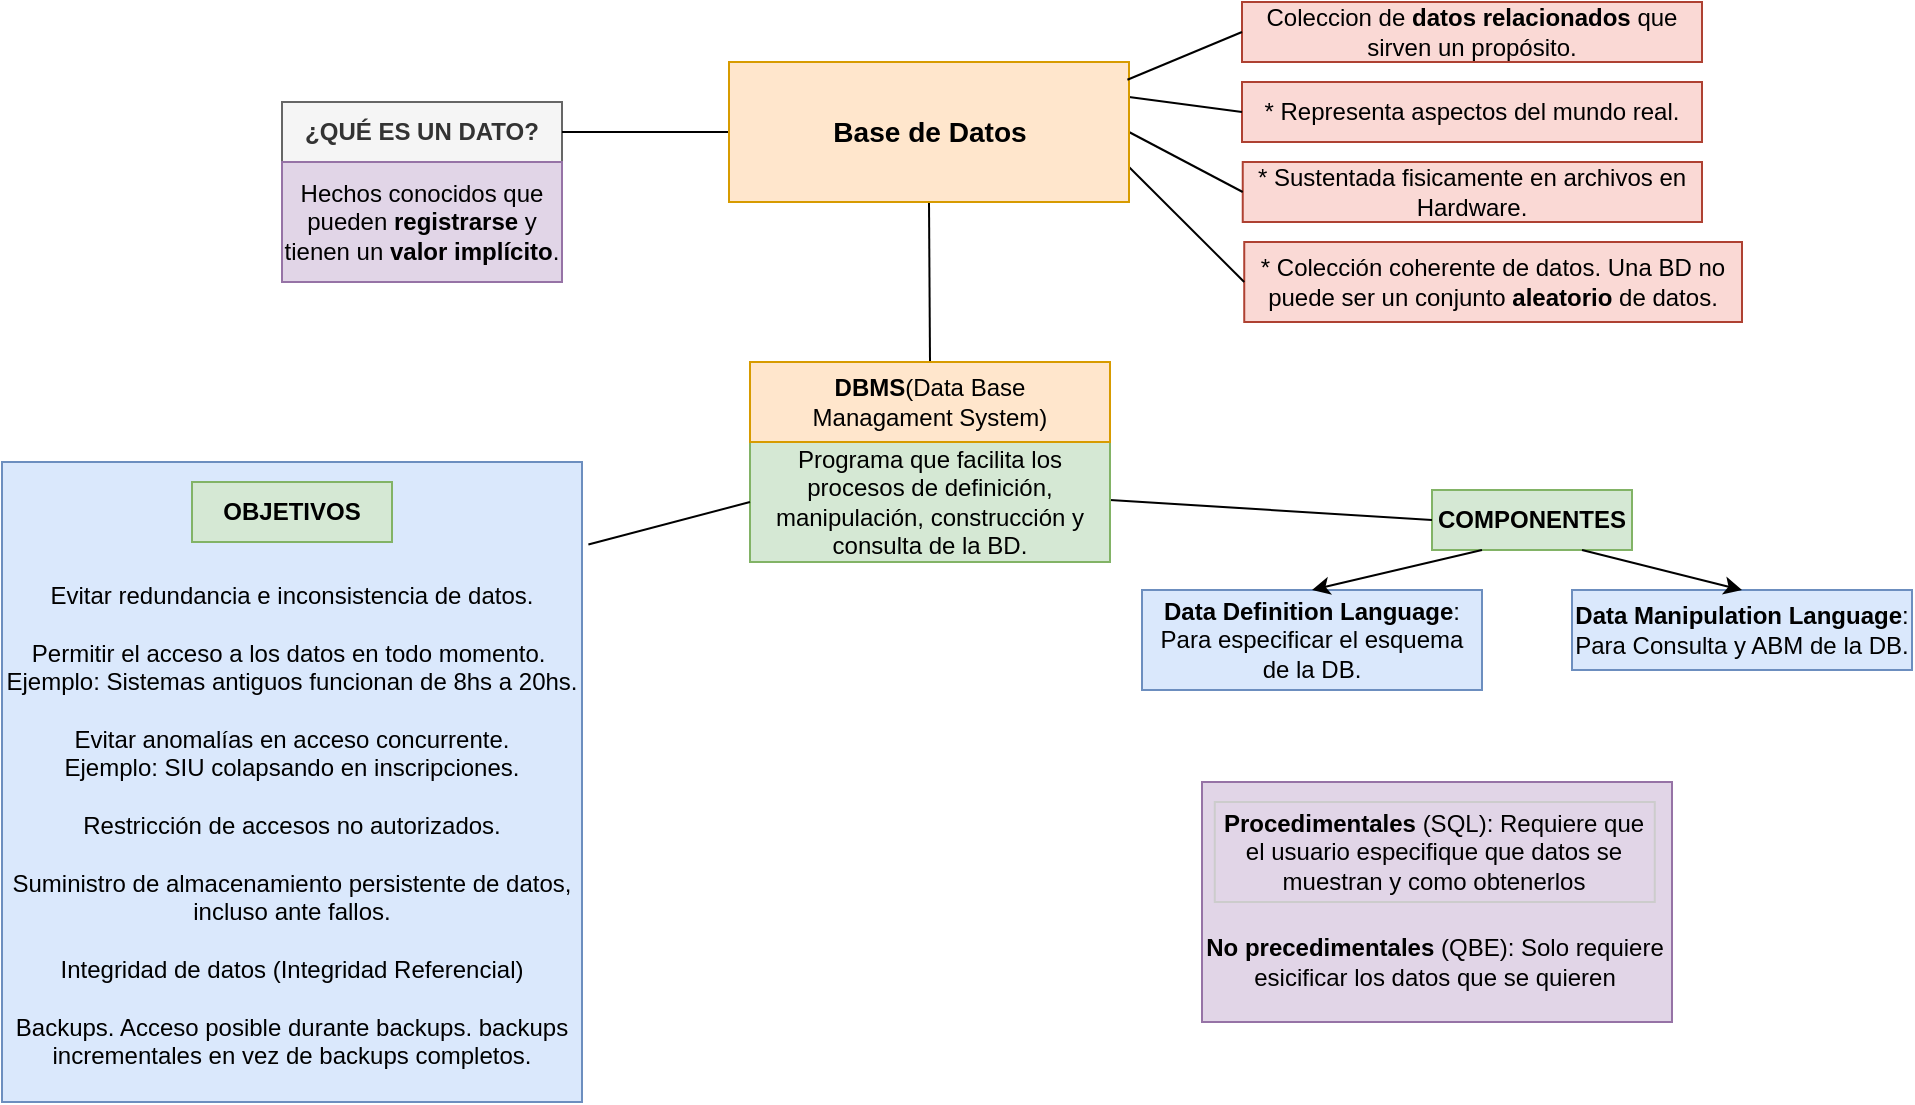 <mxfile version="20.2.2" type="github" pages="8">
  <diagram id="kyv-Pfv23gA9csW_IkZh" name="DB, Datos, DBMS">
    <mxGraphModel dx="1629" dy="574" grid="1" gridSize="10" guides="1" tooltips="1" connect="1" arrows="1" fold="1" page="1" pageScale="1" pageWidth="1169" pageHeight="827" background="#ffffff" math="0" shadow="0">
      <root>
        <mxCell id="0" />
        <mxCell id="1" parent="0" />
        <mxCell id="igbWti4xABd6nXq-48ni-31" value="&lt;span&gt;&lt;br&gt;&lt;br&gt;&lt;br&gt;Evitar redundancia e inconsistencia de datos.&lt;br&gt;&lt;br&gt;&lt;/span&gt;Permitir el acceso a los datos en todo momento.&amp;nbsp;&lt;br&gt;Ejemplo: Sistemas antiguos funcionan de 8hs a 20hs.&lt;br&gt;&lt;span&gt;&lt;br&gt;&lt;/span&gt;Evitar anomalías en acceso concurrente.&lt;br&gt;Ejemplo: SIU colapsando en inscripciones.&lt;br&gt;&lt;span&gt;&lt;br&gt;&lt;/span&gt;Restricción de accesos no autorizados.&lt;br&gt;&lt;span&gt;&lt;br&gt;&lt;/span&gt;Suministro de almacenamiento persistente de datos, incluso ante fallos.&lt;br&gt;&lt;span&gt;&lt;br&gt;&lt;/span&gt;Integridad de datos (Integridad Referencial)&lt;br&gt;&lt;span&gt;&lt;br&gt;&lt;/span&gt;Backups. Acceso posible durante backups. backups incrementales en vez de backups completos.&lt;span&gt;&lt;br&gt;&lt;/span&gt;" style="rounded=0;whiteSpace=wrap;html=1;fillColor=#dae8fc;strokeColor=#6c8ebf;" parent="1" vertex="1">
          <mxGeometry x="90" y="300" width="290" height="320" as="geometry" />
        </mxCell>
        <mxCell id="82b8sqedpG5tDT-W9cHj-5" value="* Representa aspectos del mundo real." style="text;html=1;strokeColor=#ae4132;fillColor=#fad9d5;align=center;verticalAlign=middle;whiteSpace=wrap;rounded=0;" parent="1" vertex="1">
          <mxGeometry x="710" y="110" width="230" height="30" as="geometry" />
        </mxCell>
        <mxCell id="82b8sqedpG5tDT-W9cHj-6" value="* Colección coherente de datos. Una BD no puede ser un conjunto &lt;b&gt;aleatorio &lt;/b&gt;de datos." style="text;html=1;strokeColor=#ae4132;fillColor=#fad9d5;align=center;verticalAlign=middle;whiteSpace=wrap;rounded=0;" parent="1" vertex="1">
          <mxGeometry x="711.12" y="190" width="248.88" height="40" as="geometry" />
        </mxCell>
        <mxCell id="hzKp8I5DXXiYu1HuEsjh-1" value="* Sustentada fisicamente en archivos en Hardware." style="text;html=1;strokeColor=#ae4132;fillColor=#fad9d5;align=center;verticalAlign=middle;whiteSpace=wrap;rounded=0;" parent="1" vertex="1">
          <mxGeometry x="710.37" y="150" width="229.63" height="30" as="geometry" />
        </mxCell>
        <mxCell id="y5L1Ravf5SmVqJsjnQwp-2" value="OBJETIVOS" style="text;html=1;align=center;verticalAlign=middle;whiteSpace=wrap;rounded=0;fontStyle=1;fillColor=#d5e8d4;strokeColor=#82b366;" parent="1" vertex="1">
          <mxGeometry x="185" y="310" width="100" height="30" as="geometry" />
        </mxCell>
        <mxCell id="y5L1Ravf5SmVqJsjnQwp-19" value="COMPONENTES" style="text;html=1;strokeColor=#82b366;fillColor=#d5e8d4;align=center;verticalAlign=middle;whiteSpace=wrap;rounded=0;fontStyle=1;" parent="1" vertex="1">
          <mxGeometry x="805" y="314" width="100" height="30" as="geometry" />
        </mxCell>
        <mxCell id="y5L1Ravf5SmVqJsjnQwp-22" value="&lt;b&gt;Data Definition Language&lt;/b&gt;: &lt;br&gt;Para especificar el esquema de la DB." style="text;html=1;align=center;verticalAlign=middle;whiteSpace=wrap;rounded=0;fillColor=#dae8fc;strokeColor=#6c8ebf;" parent="1" vertex="1">
          <mxGeometry x="660" y="364" width="170" height="50" as="geometry" />
        </mxCell>
        <mxCell id="y5L1Ravf5SmVqJsjnQwp-23" value="&lt;b&gt;Data Manipulation Language&lt;/b&gt;: Para Consulta y ABM de la DB." style="text;html=1;align=center;verticalAlign=middle;whiteSpace=wrap;rounded=0;fillColor=#dae8fc;strokeColor=#6c8ebf;" parent="1" vertex="1">
          <mxGeometry x="875" y="364" width="170" height="40" as="geometry" />
        </mxCell>
        <mxCell id="igbWti4xABd6nXq-48ni-3" value="" style="endArrow=none;html=1;rounded=0;exitX=0.5;exitY=0;exitDx=0;exitDy=0;entryX=0.5;entryY=1;entryDx=0;entryDy=0;startArrow=none;endFill=0;" parent="1" source="YkasmrUL78mk4Idyccp_-4" target="H_P_8sTw69ctCnUQdK9h-1" edge="1">
          <mxGeometry width="50" height="50" relative="1" as="geometry">
            <mxPoint x="551.75" y="230" as="sourcePoint" />
            <mxPoint x="559.5" y="180.0" as="targetPoint" />
          </mxGeometry>
        </mxCell>
        <mxCell id="wD_Ywh5_8zudszil0bwi-6" style="rounded=0;orthogonalLoop=1;jettySize=auto;html=1;exitX=1;exitY=0.5;exitDx=0;exitDy=0;entryX=0;entryY=0.5;entryDx=0;entryDy=0;endArrow=none;endFill=0;" parent="1" target="y5L1Ravf5SmVqJsjnQwp-19" edge="1">
          <mxGeometry relative="1" as="geometry">
            <mxPoint x="644" y="319" as="sourcePoint" />
          </mxGeometry>
        </mxCell>
        <mxCell id="igbWti4xABd6nXq-48ni-4" value="Programa que facilita los procesos de definición, manipulación, construcción y consulta de la BD." style="text;html=1;strokeColor=#82b366;fillColor=#d5e8d4;align=center;verticalAlign=middle;whiteSpace=wrap;rounded=0;" parent="1" vertex="1">
          <mxGeometry x="464" y="290" width="180" height="60" as="geometry" />
        </mxCell>
        <mxCell id="igbWti4xABd6nXq-48ni-6" value="" style="endArrow=classic;html=1;rounded=0;exitX=0.5;exitY=1;exitDx=0;exitDy=0;startArrow=none;entryX=0.5;entryY=0;entryDx=0;entryDy=0;" parent="1" source="igbWti4xABd6nXq-48ni-7" target="igbWti4xABd6nXq-48ni-9" edge="1">
          <mxGeometry width="50" height="50" relative="1" as="geometry">
            <mxPoint x="530" y="270" as="sourcePoint" />
            <mxPoint x="570" y="340" as="targetPoint" />
          </mxGeometry>
        </mxCell>
        <mxCell id="igbWti4xABd6nXq-48ni-7" value="¿QUÉ ES UN DATO?" style="text;html=1;align=center;verticalAlign=middle;whiteSpace=wrap;rounded=0;fillColor=#f5f5f5;fontColor=#333333;strokeColor=#666666;fontStyle=1" parent="1" vertex="1">
          <mxGeometry x="230" y="120" width="140" height="30" as="geometry" />
        </mxCell>
        <mxCell id="igbWti4xABd6nXq-48ni-8" value="" style="endArrow=none;html=1;rounded=0;exitX=0;exitY=0.5;exitDx=0;exitDy=0;entryX=1;entryY=0.5;entryDx=0;entryDy=0;" parent="1" source="H_P_8sTw69ctCnUQdK9h-1" target="igbWti4xABd6nXq-48ni-7" edge="1">
          <mxGeometry width="50" height="50" relative="1" as="geometry">
            <mxPoint x="480" y="130.0" as="sourcePoint" />
            <mxPoint x="660" y="220" as="targetPoint" />
          </mxGeometry>
        </mxCell>
        <mxCell id="igbWti4xABd6nXq-48ni-9" value="Hechos conocidos que pueden &lt;b&gt;registrarse &lt;/b&gt;y tienen un &lt;b&gt;valor&lt;/b&gt;&amp;nbsp;&lt;b&gt;implícito&lt;/b&gt;." style="text;html=1;strokeColor=#9673a6;fillColor=#e1d5e7;align=center;verticalAlign=middle;whiteSpace=wrap;rounded=0;" parent="1" vertex="1">
          <mxGeometry x="230" y="150" width="140" height="60" as="geometry" />
        </mxCell>
        <mxCell id="igbWti4xABd6nXq-48ni-22" value="" style="endArrow=none;html=1;rounded=0;exitX=1;exitY=0.25;exitDx=0;exitDy=0;entryX=0;entryY=0.5;entryDx=0;entryDy=0;" parent="1" source="H_P_8sTw69ctCnUQdK9h-1" target="82b8sqedpG5tDT-W9cHj-5" edge="1">
          <mxGeometry width="50" height="50" relative="1" as="geometry">
            <mxPoint x="638.205" y="111.4" as="sourcePoint" />
            <mxPoint x="580" y="220" as="targetPoint" />
          </mxGeometry>
        </mxCell>
        <mxCell id="igbWti4xABd6nXq-48ni-23" value="" style="endArrow=none;html=1;rounded=0;exitX=1;exitY=0.75;exitDx=0;exitDy=0;entryX=0;entryY=0.5;entryDx=0;entryDy=0;" parent="1" source="H_P_8sTw69ctCnUQdK9h-1" target="82b8sqedpG5tDT-W9cHj-6" edge="1">
          <mxGeometry width="50" height="50" relative="1" as="geometry">
            <mxPoint x="615.448" y="165.523" as="sourcePoint" />
            <mxPoint x="580" y="220" as="targetPoint" />
          </mxGeometry>
        </mxCell>
        <mxCell id="igbWti4xABd6nXq-48ni-24" value="" style="endArrow=none;html=1;rounded=0;exitX=0;exitY=0.5;exitDx=0;exitDy=0;entryX=1;entryY=0.5;entryDx=0;entryDy=0;" parent="1" source="hzKp8I5DXXiYu1HuEsjh-1" target="H_P_8sTw69ctCnUQdK9h-1" edge="1">
          <mxGeometry width="50" height="50" relative="1" as="geometry">
            <mxPoint x="530" y="270" as="sourcePoint" />
            <mxPoint x="637.41" y="144.2" as="targetPoint" />
          </mxGeometry>
        </mxCell>
        <mxCell id="igbWti4xABd6nXq-48ni-26" value="" style="endArrow=none;html=1;rounded=0;endFill=0;exitX=0;exitY=0.5;exitDx=0;exitDy=0;entryX=1.011;entryY=0.129;entryDx=0;entryDy=0;entryPerimeter=0;" parent="1" source="igbWti4xABd6nXq-48ni-4" target="igbWti4xABd6nXq-48ni-31" edge="1">
          <mxGeometry width="50" height="50" relative="1" as="geometry">
            <mxPoint x="555" y="340" as="sourcePoint" />
            <mxPoint x="603.5" y="495" as="targetPoint" />
          </mxGeometry>
        </mxCell>
        <mxCell id="LoTI6cqvOIeO2nbHAi1N-3" style="edgeStyle=orthogonalEdgeStyle;rounded=0;orthogonalLoop=1;jettySize=auto;html=1;exitX=0.5;exitY=1;exitDx=0;exitDy=0;" parent="1" source="igbWti4xABd6nXq-48ni-9" target="igbWti4xABd6nXq-48ni-9" edge="1">
          <mxGeometry relative="1" as="geometry" />
        </mxCell>
        <mxCell id="LoTI6cqvOIeO2nbHAi1N-5" value="" style="endArrow=classic;html=1;rounded=0;exitX=0.25;exitY=1;exitDx=0;exitDy=0;entryX=0.5;entryY=0;entryDx=0;entryDy=0;" parent="1" source="y5L1Ravf5SmVqJsjnQwp-19" target="y5L1Ravf5SmVqJsjnQwp-22" edge="1">
          <mxGeometry width="50" height="50" relative="1" as="geometry">
            <mxPoint x="771.5" y="404" as="sourcePoint" />
            <mxPoint x="750" y="364" as="targetPoint" />
          </mxGeometry>
        </mxCell>
        <mxCell id="LoTI6cqvOIeO2nbHAi1N-6" value="" style="endArrow=classic;html=1;rounded=0;exitX=0.75;exitY=1;exitDx=0;exitDy=0;entryX=0.5;entryY=0;entryDx=0;entryDy=0;" parent="1" source="y5L1Ravf5SmVqJsjnQwp-19" target="y5L1Ravf5SmVqJsjnQwp-23" edge="1">
          <mxGeometry width="50" height="50" relative="1" as="geometry">
            <mxPoint x="771.5" y="404" as="sourcePoint" />
            <mxPoint x="821.5" y="354" as="targetPoint" />
          </mxGeometry>
        </mxCell>
        <mxCell id="H_P_8sTw69ctCnUQdK9h-1" value="&lt;h3&gt;Base de Datos&lt;/h3&gt;" style="rounded=0;whiteSpace=wrap;html=1;fillColor=#ffe6cc;strokeColor=#d79b00;align=center;" parent="1" vertex="1">
          <mxGeometry x="453.5" y="100" width="200" height="70" as="geometry" />
        </mxCell>
        <mxCell id="BdqFO9HoGA1IeoqT3bPq-1" value="Coleccion de&amp;nbsp;&lt;b&gt;datos&amp;nbsp;&lt;/b&gt;&lt;b&gt;relacionados&amp;nbsp;&lt;/b&gt;que sirven un propósito." style="text;html=1;strokeColor=#ae4132;fillColor=#fad9d5;align=center;verticalAlign=middle;whiteSpace=wrap;rounded=0;" parent="1" vertex="1">
          <mxGeometry x="710" y="70" width="230" height="30" as="geometry" />
        </mxCell>
        <mxCell id="YkasmrUL78mk4Idyccp_-4" value="&lt;b&gt;DBMS&lt;/b&gt;(Data Base&lt;br&gt;Managament System)&lt;br&gt;" style="rounded=0;whiteSpace=wrap;html=1;fillColor=#ffe6cc;strokeColor=#d79b00;" parent="1" vertex="1">
          <mxGeometry x="464" y="250" width="180" height="40" as="geometry" />
        </mxCell>
        <mxCell id="wD_Ywh5_8zudszil0bwi-2" value="" style="endArrow=none;html=1;rounded=0;exitX=0;exitY=0.5;exitDx=0;exitDy=0;entryX=0.996;entryY=0.127;entryDx=0;entryDy=0;entryPerimeter=0;" parent="1" source="BdqFO9HoGA1IeoqT3bPq-1" target="H_P_8sTw69ctCnUQdK9h-1" edge="1">
          <mxGeometry width="50" height="50" relative="1" as="geometry">
            <mxPoint x="680" y="190" as="sourcePoint" />
            <mxPoint x="730" y="140" as="targetPoint" />
          </mxGeometry>
        </mxCell>
        <mxCell id="MxlqGAjMYXdnvJAsdtLl-1" value="" style="group" vertex="1" connectable="0" parent="1">
          <mxGeometry x="690" y="460" width="235" height="120" as="geometry" />
        </mxCell>
        <mxCell id="wD_Ywh5_8zudszil0bwi-3" value="" style="rounded=0;whiteSpace=wrap;html=1;fillColor=#e1d5e7;strokeColor=#9673a6;" parent="MxlqGAjMYXdnvJAsdtLl-1" vertex="1">
          <mxGeometry width="235" height="120" as="geometry" />
        </mxCell>
        <mxCell id="y5L1Ravf5SmVqJsjnQwp-24" value="&lt;b&gt;Procedimentales &lt;/b&gt;(SQL): Requiere que el usuario especifique que datos se muestran y como obtenerlos" style="text;html=1;fillColor=none;align=center;verticalAlign=middle;whiteSpace=wrap;rounded=0;perimeterSpacing=1;strokeColor=#CCCCCC;" parent="MxlqGAjMYXdnvJAsdtLl-1" vertex="1">
          <mxGeometry x="6.38" y="10" width="220" height="50" as="geometry" />
        </mxCell>
        <mxCell id="y5L1Ravf5SmVqJsjnQwp-25" value="&lt;b&gt;No precedimentales&lt;/b&gt; (QBE): Solo requiere esicificar los datos que se quieren" style="text;html=1;fillColor=none;align=center;verticalAlign=middle;whiteSpace=wrap;rounded=0;" parent="MxlqGAjMYXdnvJAsdtLl-1" vertex="1">
          <mxGeometry y="70" width="232.75" height="40" as="geometry" />
        </mxCell>
      </root>
    </mxGraphModel>
  </diagram>
  <diagram id="FztRDpFghhkUc0C4HoaS" name="Modelos de datos">
    <mxGraphModel dx="1425" dy="503" grid="1" gridSize="10" guides="1" tooltips="1" connect="1" arrows="1" fold="1" page="1" pageScale="1" pageWidth="1169" pageHeight="827" math="0" shadow="0">
      <root>
        <mxCell id="wAuXZagQ3o1Ts092lAWZ-0" />
        <mxCell id="wAuXZagQ3o1Ts092lAWZ-1" parent="wAuXZagQ3o1Ts092lAWZ-0" />
        <mxCell id="NNj5zsU1d70LZ2bwkTFF-7" value="" style="rounded=0;whiteSpace=wrap;html=1;fillColor=#dae8fc;strokeColor=#6c8ebf;" parent="wAuXZagQ3o1Ts092lAWZ-1" vertex="1">
          <mxGeometry x="270" y="80" width="240" height="270" as="geometry" />
        </mxCell>
        <mxCell id="BfIDbwQZyBNCE8lltbw1-0" value="" style="rounded=0;whiteSpace=wrap;html=1;fillColor=#d5e8d4;strokeColor=#82b366;" parent="wAuXZagQ3o1Ts092lAWZ-1" vertex="1">
          <mxGeometry x="720" y="157.5" width="250" height="167.5" as="geometry" />
        </mxCell>
        <mxCell id="FIEg2f-IqWj-XwJC0ZLa-0" value="" style="rounded=0;whiteSpace=wrap;html=1;fillColor=#dae8fc;strokeColor=#6c8ebf;" parent="wAuXZagQ3o1Ts092lAWZ-1" vertex="1">
          <mxGeometry x="380" y="454.37" width="280" height="196.87" as="geometry" />
        </mxCell>
        <mxCell id="FIEg2f-IqWj-XwJC0ZLa-1" value="" style="rounded=0;whiteSpace=wrap;html=1;fillColor=#dae8fc;strokeColor=#6c8ebf;" parent="wAuXZagQ3o1Ts092lAWZ-1" vertex="1">
          <mxGeometry x="50" y="454.37" width="290" height="196.87" as="geometry" />
        </mxCell>
        <mxCell id="c6s0-3iqurbPVi4f-7Cy-0" style="edgeStyle=none;rounded=0;orthogonalLoop=1;jettySize=auto;html=1;exitX=0;exitY=0.5;exitDx=0;exitDy=0;entryX=1;entryY=0.25;entryDx=0;entryDy=0;endArrow=none;endFill=0;" parent="wAuXZagQ3o1Ts092lAWZ-1" source="FIEg2f-IqWj-XwJC0ZLa-2" target="NNj5zsU1d70LZ2bwkTFF-7" edge="1">
          <mxGeometry relative="1" as="geometry" />
        </mxCell>
        <mxCell id="FIEg2f-IqWj-XwJC0ZLa-2" value="&lt;h3&gt;MODELADO DE DATOS&lt;/h3&gt;" style="rounded=0;whiteSpace=wrap;html=1;fillColor=#ffe6cc;strokeColor=#d79b00;" parent="wAuXZagQ3o1Ts092lAWZ-1" vertex="1">
          <mxGeometry x="550" y="50" width="130" height="60" as="geometry" />
        </mxCell>
        <mxCell id="FIEg2f-IqWj-XwJC0ZLa-3" value="NIVELES DE ABSTRACCIÓN" style="rounded=0;whiteSpace=wrap;html=1;fillColor=#fff2cc;strokeColor=#d6b656;fontStyle=1" parent="wAuXZagQ3o1Ts092lAWZ-1" vertex="1">
          <mxGeometry x="330" y="93.13" width="120" height="53.12" as="geometry" />
        </mxCell>
        <mxCell id="FIEg2f-IqWj-XwJC0ZLa-4" value="&lt;b&gt;Visión:&lt;/b&gt; Punto de vistas de los actores." style="text;html=1;strokeColor=#82b366;fillColor=#d5e8d4;align=center;verticalAlign=middle;whiteSpace=wrap;rounded=0;" parent="wAuXZagQ3o1Ts092lAWZ-1" vertex="1">
          <mxGeometry x="325" y="161.25" width="130" height="31.88" as="geometry" />
        </mxCell>
        <mxCell id="FIEg2f-IqWj-XwJC0ZLa-5" value="&lt;b&gt;Conceptual:&lt;/b&gt; Se resumen todos los puntos vistas en un solo modelo, estableciendo que datos se guardan y como se relacionan." style="text;html=1;strokeColor=#82b366;fillColor=#d5e8d4;align=center;verticalAlign=middle;whiteSpace=wrap;rounded=0;" parent="wAuXZagQ3o1Ts092lAWZ-1" vertex="1">
          <mxGeometry x="280" y="214.38" width="220" height="55" as="geometry" />
        </mxCell>
        <mxCell id="FIEg2f-IqWj-XwJC0ZLa-6" value="&lt;b&gt;Físico:&lt;/b&gt; describe como se almacenan realmente los datos (archivos en discos)." style="text;html=1;strokeColor=#82b366;fillColor=#d5e8d4;align=center;verticalAlign=middle;whiteSpace=wrap;rounded=0;" parent="wAuXZagQ3o1Ts092lAWZ-1" vertex="1">
          <mxGeometry x="307" y="280" width="166" height="55" as="geometry" />
        </mxCell>
        <mxCell id="FIEg2f-IqWj-XwJC0ZLa-7" value="Serie de conceptos que sirven para &lt;b&gt;describir un conjunto de datos y las operaciones para administrarlos.&lt;/b&gt;" style="text;html=1;strokeColor=#9673a6;fillColor=#e1d5e7;align=left;verticalAlign=middle;whiteSpace=wrap;rounded=0;strokeWidth=3;fontStyle=0" parent="wAuXZagQ3o1Ts092lAWZ-1" vertex="1">
          <mxGeometry x="720" y="105" width="250" height="52.5" as="geometry" />
        </mxCell>
        <mxCell id="FIEg2f-IqWj-XwJC0ZLa-8" value="" style="endArrow=none;html=1;rounded=0;exitX=1;exitY=0.5;exitDx=0;exitDy=0;entryX=0;entryY=0.5;entryDx=0;entryDy=0;" parent="wAuXZagQ3o1Ts092lAWZ-1" source="FIEg2f-IqWj-XwJC0ZLa-2" target="FIEg2f-IqWj-XwJC0ZLa-7" edge="1">
          <mxGeometry width="50" height="50" relative="1" as="geometry">
            <mxPoint x="-187.5" y="438.13" as="sourcePoint" />
            <mxPoint x="-137.5" y="388.13" as="targetPoint" />
          </mxGeometry>
        </mxCell>
        <mxCell id="FIEg2f-IqWj-XwJC0ZLa-14" value="&lt;b&gt;BASADOS EN OBJETOS&lt;/b&gt;" style="text;html=1;strokeColor=#666666;fillColor=#f5f5f5;align=center;verticalAlign=middle;whiteSpace=wrap;rounded=0;fontColor=#333333;" parent="wAuXZagQ3o1Ts092lAWZ-1" vertex="1">
          <mxGeometry x="117.5" y="461.87" width="145" height="30" as="geometry" />
        </mxCell>
        <mxCell id="FIEg2f-IqWj-XwJC0ZLa-15" value="Modelo de datos funcional" style="text;html=1;strokeColor=#82b366;fillColor=#d5e8d4;align=center;verticalAlign=middle;whiteSpace=wrap;rounded=0;" parent="wAuXZagQ3o1Ts092lAWZ-1" vertex="1">
          <mxGeometry x="60" y="601.24" width="100" height="27.5" as="geometry" />
        </mxCell>
        <mxCell id="FIEg2f-IqWj-XwJC0ZLa-16" value="Modelo de datos semántico" style="text;html=1;strokeColor=#82b366;fillColor=#d5e8d4;align=center;verticalAlign=middle;whiteSpace=wrap;rounded=0;" parent="wAuXZagQ3o1Ts092lAWZ-1" vertex="1">
          <mxGeometry x="60" y="556.24" width="100" height="30" as="geometry" />
        </mxCell>
        <mxCell id="FIEg2f-IqWj-XwJC0ZLa-17" value="Modelo orientado a objetos" style="text;html=1;strokeColor=#82b366;fillColor=#d5e8d4;align=center;verticalAlign=middle;whiteSpace=wrap;rounded=0;" parent="wAuXZagQ3o1Ts092lAWZ-1" vertex="1">
          <mxGeometry x="210" y="601.24" width="120" height="30" as="geometry" />
        </mxCell>
        <mxCell id="FIEg2f-IqWj-XwJC0ZLa-18" value="Modelo Entidad Relación" style="text;html=1;strokeColor=#82b366;fillColor=#d5e8d4;align=center;verticalAlign=middle;whiteSpace=wrap;rounded=0;" parent="wAuXZagQ3o1Ts092lAWZ-1" vertex="1">
          <mxGeometry x="210" y="556.24" width="120" height="30" as="geometry" />
        </mxCell>
        <mxCell id="FIEg2f-IqWj-XwJC0ZLa-19" value="&lt;b&gt;BASADOS EN REGISTROS&lt;/b&gt;" style="text;html=1;align=center;verticalAlign=middle;whiteSpace=wrap;rounded=0;fillColor=#f5f5f5;fontColor=#333333;strokeColor=#666666;" parent="wAuXZagQ3o1Ts092lAWZ-1" vertex="1">
          <mxGeometry x="438.75" y="461.87" width="162.5" height="30" as="geometry" />
        </mxCell>
        <mxCell id="FIEg2f-IqWj-XwJC0ZLa-20" value="&lt;i&gt;Permiten especificar la estructura lógica completa de la BD, a diferencia de los modelos basados en objetos.&lt;/i&gt;" style="text;html=1;strokeColor=#56517e;fillColor=#d0cee2;align=left;verticalAlign=middle;whiteSpace=wrap;rounded=0;" parent="wAuXZagQ3o1Ts092lAWZ-1" vertex="1">
          <mxGeometry x="380" y="651.24" width="230" height="58.76" as="geometry" />
        </mxCell>
        <mxCell id="FIEg2f-IqWj-XwJC0ZLa-21" value="Modelo Relacional" style="text;html=1;strokeColor=#82b366;fillColor=#d5e8d4;align=center;verticalAlign=middle;whiteSpace=wrap;rounded=0;" parent="wAuXZagQ3o1Ts092lAWZ-1" vertex="1">
          <mxGeometry x="537.5" y="559.37" width="100" height="30" as="geometry" />
        </mxCell>
        <mxCell id="FIEg2f-IqWj-XwJC0ZLa-22" value="Modelo Jerárquico" style="text;html=1;strokeColor=#82b366;fillColor=#d5e8d4;align=center;verticalAlign=middle;whiteSpace=wrap;rounded=0;" parent="wAuXZagQ3o1Ts092lAWZ-1" vertex="1">
          <mxGeometry x="400" y="559.37" width="87.5" height="30" as="geometry" />
        </mxCell>
        <mxCell id="FIEg2f-IqWj-XwJC0ZLa-23" value="Modelo de Red" style="text;html=1;strokeColor=#82b366;fillColor=#d5e8d4;align=center;verticalAlign=middle;whiteSpace=wrap;rounded=0;" parent="wAuXZagQ3o1Ts092lAWZ-1" vertex="1">
          <mxGeometry x="400" y="601.24" width="87.5" height="30" as="geometry" />
        </mxCell>
        <mxCell id="FIEg2f-IqWj-XwJC0ZLa-24" style="edgeStyle=orthogonalEdgeStyle;rounded=0;sketch=0;jumpSize=10;orthogonalLoop=1;jettySize=auto;html=1;exitX=0.5;exitY=1;exitDx=0;exitDy=0;shadow=0;endArrow=none;endFill=0;startSize=10;endSize=10;strokeColor=default;strokeWidth=1;opacity=75;" parent="wAuXZagQ3o1Ts092lAWZ-1" source="FIEg2f-IqWj-XwJC0ZLa-18" target="FIEg2f-IqWj-XwJC0ZLa-18" edge="1">
          <mxGeometry relative="1" as="geometry" />
        </mxCell>
        <mxCell id="FIEg2f-IqWj-XwJC0ZLa-26" value="Obtener la naturaleza y necesidad de cada dato." style="text;html=1;strokeColor=#82b366;fillColor=#d5e8d4;align=left;verticalAlign=middle;whiteSpace=wrap;rounded=0;" parent="wAuXZagQ3o1Ts092lAWZ-1" vertex="1">
          <mxGeometry x="730" y="232.5" width="200" height="30" as="geometry" />
        </mxCell>
        <mxCell id="FIEg2f-IqWj-XwJC0ZLa-27" value="Obener la perspectiva de cada actor asociado al problema." style="text;html=1;strokeColor=#82b366;fillColor=#d5e8d4;align=left;verticalAlign=middle;whiteSpace=wrap;rounded=0;" parent="wAuXZagQ3o1Ts092lAWZ-1" vertex="1">
          <mxGeometry x="730" y="187.5" width="220" height="30" as="geometry" />
        </mxCell>
        <mxCell id="FIEg2f-IqWj-XwJC0ZLa-28" value="Observar como c/ actor utiliza cada dato." style="text;html=1;strokeColor=#82b366;fillColor=#d5e8d4;align=left;verticalAlign=middle;whiteSpace=wrap;rounded=0;" parent="wAuXZagQ3o1Ts092lAWZ-1" vertex="1">
          <mxGeometry x="730" y="272.5" width="180" height="30" as="geometry" />
        </mxCell>
        <mxCell id="BfIDbwQZyBNCE8lltbw1-7" value="&lt;div&gt;&lt;br&gt;&lt;/div&gt;" style="rounded=0;whiteSpace=wrap;html=1;fillColor=#dae8fc;strokeColor=#6c8ebf;" parent="wAuXZagQ3o1Ts092lAWZ-1" vertex="1">
          <mxGeometry x="685" y="359.37" width="230" height="230.63" as="geometry" />
        </mxCell>
        <mxCell id="GoRD_qjrzOBXORfzcFoz-0" value="&lt;i&gt;(visión, conceptual).&lt;/i&gt; &lt;b&gt;Es muy bueno para entender lo que el usuario quiere y comunicarselo (fácil de entender para el usuario)&lt;/b&gt;" style="text;whiteSpace=wrap;html=1;" parent="wAuXZagQ3o1Ts092lAWZ-1" vertex="1">
          <mxGeometry x="55" y="491.24" width="280" height="48.13" as="geometry" />
        </mxCell>
        <mxCell id="_pK01w7IZXRyCH5eMhjX-0" value="&lt;i&gt;(conceptual, físico)&lt;/i&gt;. L&lt;b&gt;a BD se estructura en reg. long. fija. Se dispone de un lenguaje asociado para expresar consultas.&lt;/b&gt;" style="text;whiteSpace=wrap;html=1;" parent="wAuXZagQ3o1Ts092lAWZ-1" vertex="1">
          <mxGeometry x="390" y="496.87" width="260" height="50" as="geometry" />
        </mxCell>
        <mxCell id="BfIDbwQZyBNCE8lltbw1-5" value="&lt;div&gt;DISEÑO DE DATOS: 3 ETAPAS&lt;/div&gt;" style="text;html=1;strokeColor=#10739e;fillColor=#b1ddf0;align=center;verticalAlign=middle;whiteSpace=wrap;rounded=0;" parent="wAuXZagQ3o1Ts092lAWZ-1" vertex="1">
          <mxGeometry x="700" y="366.87" width="200" height="30" as="geometry" />
        </mxCell>
        <mxCell id="_pK01w7IZXRyCH5eMhjX-1" value="Genérico&lt;br&gt;Alejado del tipo de DBMS&lt;br&gt;Alejado del producto particular" style="rounded=0;whiteSpace=wrap;html=1;fillColor=#e1d5e7;strokeColor=#9673a6;" parent="wAuXZagQ3o1Ts092lAWZ-1" vertex="1">
          <mxGeometry x="940" y="411.87" width="170" height="50" as="geometry" />
        </mxCell>
        <mxCell id="_pK01w7IZXRyCH5eMhjX-2" value="Más específico&lt;br&gt;Orientado a un tipo de DBMS&lt;br&gt;Alejado del producto particular" style="rounded=0;whiteSpace=wrap;html=1;fillColor=#e1d5e7;strokeColor=#9673a6;" parent="wAuXZagQ3o1Ts092lAWZ-1" vertex="1">
          <mxGeometry x="940" y="522.8" width="170" height="60" as="geometry" />
        </mxCell>
        <mxCell id="_pK01w7IZXRyCH5eMhjX-3" value="Específico&lt;br&gt;Orientado a un producto" style="rounded=0;whiteSpace=wrap;html=1;fillColor=#e1d5e7;strokeColor=#9673a6;" parent="wAuXZagQ3o1Ts092lAWZ-1" vertex="1">
          <mxGeometry x="940" y="474.38" width="145" height="40" as="geometry" />
        </mxCell>
        <mxCell id="kDsJDrIud_wIW-nQusNA-1" value="Modelo orientado a objetos" style="text;html=1;strokeColor=#82b366;fillColor=#d5e8d4;align=center;verticalAlign=middle;whiteSpace=wrap;rounded=0;" parent="wAuXZagQ3o1Ts092lAWZ-1" vertex="1">
          <mxGeometry x="537.5" y="601.24" width="100" height="30" as="geometry" />
        </mxCell>
        <mxCell id="NNj5zsU1d70LZ2bwkTFF-4" style="edgeStyle=orthogonalEdgeStyle;rounded=0;orthogonalLoop=1;jettySize=auto;html=1;exitX=0;exitY=0.5;exitDx=0;exitDy=0;entryX=0.5;entryY=0;entryDx=0;entryDy=0;" parent="wAuXZagQ3o1Ts092lAWZ-1" source="NNj5zsU1d70LZ2bwkTFF-2" target="FIEg2f-IqWj-XwJC0ZLa-1" edge="1">
          <mxGeometry relative="1" as="geometry" />
        </mxCell>
        <mxCell id="NNj5zsU1d70LZ2bwkTFF-5" style="edgeStyle=orthogonalEdgeStyle;rounded=0;orthogonalLoop=1;jettySize=auto;html=1;exitX=1;exitY=0.5;exitDx=0;exitDy=0;entryX=0.5;entryY=0;entryDx=0;entryDy=0;" parent="wAuXZagQ3o1Ts092lAWZ-1" source="NNj5zsU1d70LZ2bwkTFF-2" target="FIEg2f-IqWj-XwJC0ZLa-0" edge="1">
          <mxGeometry relative="1" as="geometry" />
        </mxCell>
        <mxCell id="NNj5zsU1d70LZ2bwkTFF-2" value="&lt;span style=&quot;font-weight: 700;&quot;&gt;TIPOS DE MODELOS&lt;/span&gt;" style="rounded=0;whiteSpace=wrap;html=1;fillColor=#ffe6cc;strokeColor=#d79b00;" parent="wAuXZagQ3o1Ts092lAWZ-1" vertex="1">
          <mxGeometry x="307" y="366.87" width="120" height="60" as="geometry" />
        </mxCell>
        <mxCell id="NNj5zsU1d70LZ2bwkTFF-15" style="edgeStyle=orthogonalEdgeStyle;rounded=0;orthogonalLoop=1;jettySize=auto;html=1;exitX=1;exitY=0.5;exitDx=0;exitDy=0;entryX=0;entryY=0.5;entryDx=0;entryDy=0;" parent="wAuXZagQ3o1Ts092lAWZ-1" source="NNj5zsU1d70LZ2bwkTFF-8" target="_pK01w7IZXRyCH5eMhjX-2" edge="1">
          <mxGeometry relative="1" as="geometry" />
        </mxCell>
        <mxCell id="NNj5zsU1d70LZ2bwkTFF-8" value="&lt;div&gt;&lt;b&gt;Físico&amp;nbsp;&lt;/b&gt;determinar estructuras de almacenamiento físico.&lt;/div&gt;" style="rounded=0;whiteSpace=wrap;html=1;fillColor=none;strokeWidth=0;" parent="wAuXZagQ3o1Ts092lAWZ-1" vertex="1">
          <mxGeometry x="705" y="531.87" width="190" height="41.24" as="geometry" />
        </mxCell>
        <mxCell id="NNj5zsU1d70LZ2bwkTFF-12" style="edgeStyle=orthogonalEdgeStyle;rounded=0;orthogonalLoop=1;jettySize=auto;html=1;exitX=1;exitY=0.5;exitDx=0;exitDy=0;entryX=0;entryY=0.5;entryDx=0;entryDy=0;" parent="wAuXZagQ3o1Ts092lAWZ-1" source="NNj5zsU1d70LZ2bwkTFF-9" target="_pK01w7IZXRyCH5eMhjX-1" edge="1">
          <mxGeometry relative="1" as="geometry" />
        </mxCell>
        <mxCell id="NNj5zsU1d70LZ2bwkTFF-9" value="&lt;div&gt;&lt;b&gt;Lógico&amp;nbsp;&lt;/b&gt;representación en una computadora. (Similar a un plano).&lt;/div&gt;" style="rounded=0;whiteSpace=wrap;html=1;fillColor=none;strokeWidth=0;" parent="wAuXZagQ3o1Ts092lAWZ-1" vertex="1">
          <mxGeometry x="695" y="411.87" width="210" height="50" as="geometry" />
        </mxCell>
        <mxCell id="NNj5zsU1d70LZ2bwkTFF-14" style="edgeStyle=orthogonalEdgeStyle;rounded=0;orthogonalLoop=1;jettySize=auto;html=1;exitX=1;exitY=0.5;exitDx=0;exitDy=0;entryX=0;entryY=0.5;entryDx=0;entryDy=0;" parent="wAuXZagQ3o1Ts092lAWZ-1" source="NNj5zsU1d70LZ2bwkTFF-10" target="_pK01w7IZXRyCH5eMhjX-3" edge="1">
          <mxGeometry relative="1" as="geometry" />
        </mxCell>
        <mxCell id="NNj5zsU1d70LZ2bwkTFF-10" value="&lt;div&gt;&lt;b&gt;Conceptual&amp;nbsp;&lt;/b&gt;representación abstracta&lt;/div&gt;&lt;div&gt;integrando las vistas (como maqueta).&lt;/div&gt;" style="rounded=0;whiteSpace=wrap;html=1;fillColor=none;strokeWidth=0;" parent="wAuXZagQ3o1Ts092lAWZ-1" vertex="1">
          <mxGeometry x="690" y="470" width="220" height="48.76" as="geometry" />
        </mxCell>
        <mxCell id="_x0XzA692Dflui3qZVzZ-0" value="&lt;b&gt;OBJETIVOS&lt;/b&gt;" style="rounded=0;whiteSpace=wrap;html=1;strokeColor=#6c8ebf;strokeWidth=2;fillColor=#dae8fc;" vertex="1" parent="wAuXZagQ3o1Ts092lAWZ-1">
          <mxGeometry x="720" y="157.5" width="250" height="22.5" as="geometry" />
        </mxCell>
      </root>
    </mxGraphModel>
  </diagram>
  <diagram id="_aeekphJmQ_JxzKB2d0n" name="Modelo ER - Conceptual">
    <mxGraphModel dx="1629" dy="574" grid="1" gridSize="10" guides="1" tooltips="1" connect="1" arrows="1" fold="1" page="1" pageScale="1" pageWidth="1169" pageHeight="827" math="0" shadow="0">
      <root>
        <mxCell id="yR6vh7apyY_7gsYLu8oF-0" />
        <mxCell id="yR6vh7apyY_7gsYLu8oF-1" parent="yR6vh7apyY_7gsYLu8oF-0" />
        <mxCell id="SoOxSxhJbX_ROLQLt3yH-2" value="&lt;div style=&quot;text-align: left;&quot;&gt;&lt;span style=&quot;background-color: initial;&quot;&gt;Abstraer la información de un problema.&lt;/span&gt;&lt;br&gt;&lt;/div&gt;&lt;span style=&quot;&quot;&gt;&lt;div style=&quot;text-align: left;&quot;&gt;&lt;br&gt;&lt;/div&gt;&lt;/span&gt;&lt;span style=&quot;&quot;&gt;&lt;div style=&quot;text-align: left;&quot;&gt;&lt;span style=&quot;background-color: initial;&quot;&gt;Captar las necesidad del cliente respecto al problema.&lt;/span&gt;&lt;/div&gt;&lt;div style=&quot;text-align: left;&quot;&gt;&lt;br&gt;&lt;/div&gt;&lt;/span&gt;&lt;span style=&quot;&quot;&gt;&lt;div style=&quot;text-align: left;&quot;&gt;&lt;span style=&quot;background-color: initial;&quot;&gt;Mejora la interacción cliente / desarrollador disminuyendo la brecha entre la realidad del problema y el sistema a desarrollar.&lt;/span&gt;&lt;/div&gt;&lt;/span&gt;" style="rounded=0;whiteSpace=wrap;html=1;fillColor=#d5e8d4;strokeColor=#82b366;spacingLeft=7;" parent="yR6vh7apyY_7gsYLu8oF-1" vertex="1">
          <mxGeometry x="654.75" y="40.0" width="350" height="96.88" as="geometry" />
        </mxCell>
        <mxCell id="ZbFmldifANwtl0lqOs82-0" value="&lt;b style=&quot;text-align: left&quot;&gt;&lt;br&gt;&lt;br&gt;Expresividad:&lt;/b&gt;&lt;span style=&quot;text-align: left&quot;&gt;&amp;nbsp;disponer de todos los medios necesarios para describir un problema.&lt;br&gt;&lt;br&gt;&lt;/span&gt;&lt;b style=&quot;text-align: left&quot;&gt;Formalidad:&amp;nbsp;&lt;/b&gt;&lt;span style=&quot;text-align: left&quot;&gt;cada elemento representado sea preciso y bien definido, con una sola. interpretación posible.&lt;br&gt;&lt;/span&gt;&lt;span style=&quot;text-align: left&quot;&gt;&lt;br&gt;&lt;/span&gt;&lt;b style=&quot;text-align: left&quot;&gt;Minimalidad:&lt;/b&gt;&lt;span style=&quot;text-align: left&quot;&gt;&amp;nbsp;cada elemento tiene una única representación posible.&lt;br&gt;&lt;/span&gt;&lt;span style=&quot;text-align: left&quot;&gt;&lt;br&gt;&lt;/span&gt;&lt;b style=&quot;text-align: left&quot;&gt;Simplicidad:&lt;/b&gt;&lt;span style=&quot;text-align: left&quot;&gt;&amp;nbsp;el modelo debe ser fácil de entender por el cliente y por el desarrollador.&lt;/span&gt;&lt;span style=&quot;text-align: left&quot;&gt;&lt;br&gt;&lt;/span&gt;" style="rounded=0;whiteSpace=wrap;html=1;fillColor=#d5e8d4;strokeColor=#82b366;" parent="yR6vh7apyY_7gsYLu8oF-1" vertex="1">
          <mxGeometry x="42.75" y="80" width="317.25" height="210" as="geometry" />
        </mxCell>
        <mxCell id="SoOxSxhJbX_ROLQLt3yH-4" style="edgeStyle=orthogonalEdgeStyle;rounded=0;orthogonalLoop=1;jettySize=auto;html=1;entryX=0.5;entryY=0;entryDx=0;entryDy=0;fontColor=#3333FF;" parent="yR6vh7apyY_7gsYLu8oF-1" target="ZbFmldifANwtl0lqOs82-0" edge="1">
          <mxGeometry relative="1" as="geometry">
            <mxPoint x="390" y="60" as="sourcePoint" />
          </mxGeometry>
        </mxCell>
        <mxCell id="yR6vh7apyY_7gsYLu8oF-2" value="&lt;h3&gt;&amp;nbsp;MODELO CONCEPTUAL ER&lt;/h3&gt;" style="text;whiteSpace=wrap;html=1;align=center;fillColor=#ffe6cc;strokeColor=#d79b00;" parent="yR6vh7apyY_7gsYLu8oF-1" vertex="1">
          <mxGeometry x="389" y="20" width="211" height="60" as="geometry" />
        </mxCell>
        <mxCell id="yR6vh7apyY_7gsYLu8oF-3" value="OBJETIVOS" style="text;html=1;strokeColor=#10739e;fillColor=#b1ddf0;align=center;verticalAlign=middle;whiteSpace=wrap;rounded=0;fontStyle=1" parent="yR6vh7apyY_7gsYLu8oF-1" vertex="1">
          <mxGeometry x="654.75" y="20" width="350" height="20" as="geometry" />
        </mxCell>
        <mxCell id="yR6vh7apyY_7gsYLu8oF-7" value="CARACTERÍSTICAS" style="text;html=1;strokeColor=#10739e;fillColor=#b1ddf0;align=center;verticalAlign=middle;whiteSpace=wrap;rounded=0;fontStyle=1" parent="yR6vh7apyY_7gsYLu8oF-1" vertex="1">
          <mxGeometry x="42.75" y="80" width="317.25" height="30" as="geometry" />
        </mxCell>
        <mxCell id="yR6vh7apyY_7gsYLu8oF-12" value="Representa un elemento u objeto del mundo real con identidad." style="text;whiteSpace=wrap;html=1;fillColor=#d5e8d4;strokeColor=#82b366;align=center;" parent="yR6vh7apyY_7gsYLu8oF-1" vertex="1">
          <mxGeometry x="580" y="402.12" width="150" height="53.75" as="geometry" />
        </mxCell>
        <mxCell id="yR6vh7apyY_7gsYLu8oF-13" value="ENTIDAD" style="rounded=0;whiteSpace=wrap;html=1;fillColor=#b1ddf0;strokeColor=#10739e;fontStyle=1" parent="yR6vh7apyY_7gsYLu8oF-1" vertex="1">
          <mxGeometry x="580" y="362.12" width="151" height="40" as="geometry" />
        </mxCell>
        <mxCell id="zVYn1wIajbFpz_sPNIYx-63" style="edgeStyle=none;rounded=0;orthogonalLoop=1;jettySize=auto;html=1;exitX=0.75;exitY=1;exitDx=0;exitDy=0;entryX=0.5;entryY=0;entryDx=0;entryDy=0;" parent="yR6vh7apyY_7gsYLu8oF-1" source="yR6vh7apyY_7gsYLu8oF-14" target="zVYn1wIajbFpz_sPNIYx-3" edge="1">
          <mxGeometry relative="1" as="geometry" />
        </mxCell>
        <mxCell id="yR6vh7apyY_7gsYLu8oF-14" value="CONJUNTO DE ENTIDADES" style="text;html=1;align=center;verticalAlign=middle;whiteSpace=wrap;rounded=0;fillColor=#fad9d5;strokeColor=#ae4132;fontStyle=1" parent="yR6vh7apyY_7gsYLu8oF-1" vertex="1">
          <mxGeometry x="730" y="554" width="100" height="50" as="geometry" />
        </mxCell>
        <mxCell id="zVYn1wIajbFpz_sPNIYx-59" style="rounded=0;orthogonalLoop=1;jettySize=auto;html=1;exitX=1;exitY=0.5;exitDx=0;exitDy=0;entryX=0;entryY=0.75;entryDx=0;entryDy=0;" parent="yR6vh7apyY_7gsYLu8oF-1" source="yR6vh7apyY_7gsYLu8oF-27" target="yR6vh7apyY_7gsYLu8oF-46" edge="1">
          <mxGeometry relative="1" as="geometry" />
        </mxCell>
        <mxCell id="yR6vh7apyY_7gsYLu8oF-27" value="COMPONENTES" style="rounded=0;whiteSpace=wrap;html=1;strokeColor=#d6b656;fillColor=#fff2cc;fontStyle=1" parent="yR6vh7apyY_7gsYLu8oF-1" vertex="1">
          <mxGeometry x="434" y="260" width="120" height="60" as="geometry" />
        </mxCell>
        <mxCell id="yR6vh7apyY_7gsYLu8oF-29" value="" style="endArrow=classic;html=1;rounded=0;exitX=0.5;exitY=1;exitDx=0;exitDy=0;entryX=0.5;entryY=0;entryDx=0;entryDy=0;" parent="yR6vh7apyY_7gsYLu8oF-1" source="yR6vh7apyY_7gsYLu8oF-2" target="yR6vh7apyY_7gsYLu8oF-27" edge="1">
          <mxGeometry width="50" height="50" relative="1" as="geometry">
            <mxPoint x="410" y="350" as="sourcePoint" />
            <mxPoint x="460" y="300" as="targetPoint" />
          </mxGeometry>
        </mxCell>
        <mxCell id="yR6vh7apyY_7gsYLu8oF-30" value="" style="endArrow=classic;html=1;rounded=0;exitX=0;exitY=1;exitDx=0;exitDy=0;entryX=1;entryY=0;entryDx=0;entryDy=0;" parent="yR6vh7apyY_7gsYLu8oF-1" source="yR6vh7apyY_7gsYLu8oF-27" target="zVYn1wIajbFpz_sPNIYx-39" edge="1">
          <mxGeometry width="50" height="50" relative="1" as="geometry">
            <mxPoint x="410" y="390" as="sourcePoint" />
            <mxPoint x="392.75" y="381.25" as="targetPoint" />
          </mxGeometry>
        </mxCell>
        <mxCell id="yR6vh7apyY_7gsYLu8oF-32" value="" style="endArrow=classic;html=1;rounded=0;exitX=0;exitY=0.5;exitDx=0;exitDy=0;entryX=0.5;entryY=0;entryDx=0;entryDy=0;" parent="yR6vh7apyY_7gsYLu8oF-1" source="zVYn1wIajbFpz_sPNIYx-40" target="zVYn1wIajbFpz_sPNIYx-32" edge="1">
          <mxGeometry width="50" height="50" relative="1" as="geometry">
            <mxPoint x="325.25" y="495.25" as="sourcePoint" />
            <mxPoint x="222.871" y="562.265" as="targetPoint" />
          </mxGeometry>
        </mxCell>
        <mxCell id="yR6vh7apyY_7gsYLu8oF-33" value="" style="endArrow=classic;html=1;rounded=0;exitX=0.5;exitY=1;exitDx=0;exitDy=0;" parent="yR6vh7apyY_7gsYLu8oF-1" source="zVYn1wIajbFpz_sPNIYx-40" target="zVYn1wIajbFpz_sPNIYx-36" edge="1">
          <mxGeometry width="50" height="50" relative="1" as="geometry">
            <mxPoint x="347.75" y="495.25" as="sourcePoint" />
            <mxPoint x="295.038" y="645.453" as="targetPoint" />
          </mxGeometry>
        </mxCell>
        <mxCell id="yR6vh7apyY_7gsYLu8oF-36" value="" style="endArrow=classic;html=1;rounded=0;exitX=1;exitY=1;exitDx=0;exitDy=0;entryX=0;entryY=0;entryDx=0;entryDy=0;" parent="yR6vh7apyY_7gsYLu8oF-1" source="yR6vh7apyY_7gsYLu8oF-27" target="yR6vh7apyY_7gsYLu8oF-13" edge="1">
          <mxGeometry width="50" height="50" relative="1" as="geometry">
            <mxPoint x="410" y="520" as="sourcePoint" />
            <mxPoint x="460" y="470" as="targetPoint" />
          </mxGeometry>
        </mxCell>
        <mxCell id="yR6vh7apyY_7gsYLu8oF-38" value="" style="endArrow=classic;html=1;rounded=0;exitX=0.75;exitY=1;exitDx=0;exitDy=0;entryX=0.5;entryY=0;entryDx=0;entryDy=0;" parent="yR6vh7apyY_7gsYLu8oF-1" source="yR6vh7apyY_7gsYLu8oF-12" target="yR6vh7apyY_7gsYLu8oF-14" edge="1">
          <mxGeometry width="50" height="50" relative="1" as="geometry">
            <mxPoint x="369" y="501.25" as="sourcePoint" />
            <mxPoint x="817" y="490" as="targetPoint" />
          </mxGeometry>
        </mxCell>
        <mxCell id="yR6vh7apyY_7gsYLu8oF-41" value="" style="endArrow=none;html=1;rounded=0;entryX=0.25;entryY=1;entryDx=0;entryDy=0;exitX=0.75;exitY=0;exitDx=0;exitDy=0;" parent="yR6vh7apyY_7gsYLu8oF-1" source="zVYn1wIajbFpz_sPNIYx-6" target="yR6vh7apyY_7gsYLu8oF-12" edge="1">
          <mxGeometry width="50" height="50" relative="1" as="geometry">
            <mxPoint x="549.812" y="480" as="sourcePoint" />
            <mxPoint x="460" y="470" as="targetPoint" />
          </mxGeometry>
        </mxCell>
        <mxCell id="yR6vh7apyY_7gsYLu8oF-42" value="" style="endArrow=none;html=1;rounded=0;exitX=0.75;exitY=1;exitDx=0;exitDy=0;entryX=0.25;entryY=0;entryDx=0;entryDy=0;" parent="yR6vh7apyY_7gsYLu8oF-1" source="zVYn1wIajbFpz_sPNIYx-40" target="zVYn1wIajbFpz_sPNIYx-6" edge="1">
          <mxGeometry width="50" height="50" relative="1" as="geometry">
            <mxPoint x="392.75" y="421.25" as="sourcePoint" />
            <mxPoint x="449.938" y="480" as="targetPoint" />
          </mxGeometry>
        </mxCell>
        <mxCell id="yR6vh7apyY_7gsYLu8oF-44" value="" style="endArrow=classic;html=1;rounded=0;exitX=0.25;exitY=1;exitDx=0;exitDy=0;entryX=0.5;entryY=0;entryDx=0;entryDy=0;" parent="yR6vh7apyY_7gsYLu8oF-1" source="yR6vh7apyY_7gsYLu8oF-14" target="zVYn1wIajbFpz_sPNIYx-1" edge="1">
          <mxGeometry width="50" height="50" relative="1" as="geometry">
            <mxPoint x="740" y="614" as="sourcePoint" />
            <mxPoint x="723" y="615.25" as="targetPoint" />
          </mxGeometry>
        </mxCell>
        <mxCell id="1_iYeQalzvefCCL4fvrW-0" value="&lt;i&gt;El modelo ER no llega a tener implementacion fisica.&lt;/i&gt;" style="text;html=1;strokeColor=#9673a6;fillColor=#e1d5e7;align=left;verticalAlign=middle;whiteSpace=wrap;rounded=0;spacingLeft=10;" parent="yR6vh7apyY_7gsYLu8oF-1" vertex="1">
          <mxGeometry x="389" y="80" width="211" height="40" as="geometry" />
        </mxCell>
        <mxCell id="zVYn1wIajbFpz_sPNIYx-26" value="" style="group" parent="yR6vh7apyY_7gsYLu8oF-1" vertex="1" connectable="0">
          <mxGeometry x="590" y="640" width="182" height="155" as="geometry" />
        </mxCell>
        <mxCell id="zVYn1wIajbFpz_sPNIYx-1" value="&lt;span style=&quot;color: rgb(0, 0, 0); font-family: Helvetica; font-size: 12px; font-style: normal; font-variant-ligatures: normal; font-variant-caps: normal; font-weight: 700; letter-spacing: normal; orphans: 2; text-align: center; text-indent: 0px; text-transform: none; widows: 2; word-spacing: 0px; -webkit-text-stroke-width: 0px; text-decoration-thickness: initial; text-decoration-style: initial; text-decoration-color: initial; float: none; display: inline !important;&quot;&gt;JERARQUÍAS&lt;/span&gt;&lt;br style=&quot;color: rgb(0, 0, 0); font-family: Helvetica; font-size: 12px; font-style: normal; font-variant-ligatures: normal; font-variant-caps: normal; font-weight: 700; letter-spacing: normal; orphans: 2; text-align: center; text-indent: 0px; text-transform: none; widows: 2; word-spacing: 0px; -webkit-text-stroke-width: 0px; text-decoration-thickness: initial; text-decoration-style: initial; text-decoration-color: initial;&quot;&gt;&lt;span style=&quot;color: rgb(0, 0, 0); font-family: Helvetica; font-size: 12px; font-style: normal; font-variant-ligatures: normal; font-variant-caps: normal; font-weight: 700; letter-spacing: normal; orphans: 2; text-align: center; text-indent: 0px; text-transform: none; widows: 2; word-spacing: 0px; -webkit-text-stroke-width: 0px; text-decoration-thickness: initial; text-decoration-style: initial; text-decoration-color: initial; float: none; display: inline !important;&quot;&gt;(Generalización)&lt;/span&gt;" style="rounded=0;whiteSpace=wrap;html=1;strokeWidth=1;fillColor=#b1ddf0;strokeColor=#10739e;" parent="zVYn1wIajbFpz_sPNIYx-26" vertex="1">
          <mxGeometry width="182" height="40" as="geometry" />
        </mxCell>
        <mxCell id="zVYn1wIajbFpz_sPNIYx-2" value="Permite extraer propiedades comúnes de varias entidades (o relaciones) y generar una superentidad que las contenga.&lt;br&gt;&lt;br&gt;Cobertura total o parcial y superpuesta o exclusiva." style="text;html=1;strokeColor=#82b366;fillColor=#d5e8d4;align=center;verticalAlign=middle;whiteSpace=wrap;rounded=0;" parent="zVYn1wIajbFpz_sPNIYx-26" vertex="1">
          <mxGeometry y="40" width="182" height="115" as="geometry" />
        </mxCell>
        <mxCell id="zVYn1wIajbFpz_sPNIYx-28" value="" style="group" parent="yR6vh7apyY_7gsYLu8oF-1" vertex="1" connectable="0">
          <mxGeometry x="380" y="494" width="200" height="170" as="geometry" />
        </mxCell>
        <mxCell id="gj7wNLteCC-HCq0XYJLv-0" value="Simples o&amp;nbsp;&lt;br&gt;Compuestos" style="text;html=1;strokeColor=#9673a6;fillColor=#e1d5e7;align=center;verticalAlign=middle;whiteSpace=wrap;rounded=0;fontStyle=0" parent="zVYn1wIajbFpz_sPNIYx-28" vertex="1">
          <mxGeometry y="120" width="76" height="50" as="geometry" />
        </mxCell>
        <mxCell id="gj7wNLteCC-HCq0XYJLv-1" value="Internos o&amp;nbsp;&lt;br&gt;Externos" style="text;html=1;strokeColor=#9673a6;fillColor=#e1d5e7;align=center;verticalAlign=middle;whiteSpace=wrap;rounded=0;fontStyle=0" parent="zVYn1wIajbFpz_sPNIYx-28" vertex="1">
          <mxGeometry x="129.75" y="120" width="70" height="50" as="geometry" />
        </mxCell>
        <mxCell id="zVYn1wIajbFpz_sPNIYx-6" value="&lt;b&gt;IDENTIFICADOR&lt;/b&gt;" style="rounded=0;whiteSpace=wrap;html=1;strokeWidth=1;fillColor=#b1ddf0;strokeColor=#10739e;" parent="zVYn1wIajbFpz_sPNIYx-28" vertex="1">
          <mxGeometry width="199.75" height="40" as="geometry" />
        </mxCell>
        <mxCell id="zVYn1wIajbFpz_sPNIYx-7" value="Es un atributo o conjunto de atributos que permite reconocer una entidad dentro del conjunto de entidades.&amp;nbsp;&lt;br&gt;&lt;b&gt;Existen de los siguientes tipos:&lt;/b&gt;" style="text;html=1;strokeColor=#82b366;fillColor=#d5e8d4;align=left;verticalAlign=middle;whiteSpace=wrap;rounded=0;spacingLeft=2;" parent="zVYn1wIajbFpz_sPNIYx-28" vertex="1">
          <mxGeometry y="40" width="200" height="80" as="geometry" />
        </mxCell>
        <mxCell id="zVYn1wIajbFpz_sPNIYx-34" value="" style="group" parent="yR6vh7apyY_7gsYLu8oF-1" vertex="1" connectable="0">
          <mxGeometry x="50" y="434" width="120" height="80" as="geometry" />
        </mxCell>
        <mxCell id="zVYn1wIajbFpz_sPNIYx-32" value="ATRIBUTO&amp;nbsp;&lt;br&gt;COMPUESTO" style="rounded=0;whiteSpace=wrap;html=1;strokeWidth=1;fillColor=#b1ddf0;strokeColor=#10739e;fontStyle=1" parent="zVYn1wIajbFpz_sPNIYx-34" vertex="1">
          <mxGeometry width="120" height="40" as="geometry" />
        </mxCell>
        <mxCell id="zVYn1wIajbFpz_sPNIYx-33" value="Combinación de atributos simples." style="text;html=1;strokeColor=#82b366;fillColor=#d5e8d4;align=center;verticalAlign=middle;whiteSpace=wrap;rounded=0;" parent="zVYn1wIajbFpz_sPNIYx-34" vertex="1">
          <mxGeometry y="40" width="120" height="40" as="geometry" />
        </mxCell>
        <mxCell id="zVYn1wIajbFpz_sPNIYx-41" value="" style="group" parent="yR6vh7apyY_7gsYLu8oF-1" vertex="1" connectable="0">
          <mxGeometry x="210" y="354" width="191" height="110" as="geometry" />
        </mxCell>
        <mxCell id="zVYn1wIajbFpz_sPNIYx-39" value="ATRIBUTO" style="rounded=0;whiteSpace=wrap;html=1;strokeWidth=1;fillColor=#b1ddf0;strokeColor=#10739e;fontStyle=1" parent="zVYn1wIajbFpz_sPNIYx-41" vertex="1">
          <mxGeometry width="191" height="30" as="geometry" />
        </mxCell>
        <mxCell id="zVYn1wIajbFpz_sPNIYx-40" value="&lt;div style=&quot;&quot;&gt;&lt;span style=&quot;background-color: initial;&quot;&gt;Representa una propiedad básica de una entidad o relación.&lt;/span&gt;&lt;/div&gt;&lt;div style=&quot;&quot;&gt;&lt;span style=&quot;background-color: initial;&quot;&gt;&lt;b&gt;Equivale a un campo de un registro.&lt;/b&gt;&lt;/span&gt;&lt;br&gt;&lt;/div&gt;" style="text;html=1;strokeColor=#82b366;fillColor=#d5e8d4;align=left;verticalAlign=middle;whiteSpace=wrap;rounded=0;" parent="zVYn1wIajbFpz_sPNIYx-41" vertex="1">
          <mxGeometry y="30" width="191" height="80" as="geometry" />
        </mxCell>
        <mxCell id="zVYn1wIajbFpz_sPNIYx-53" value="" style="group" parent="yR6vh7apyY_7gsYLu8oF-1" vertex="1" connectable="0">
          <mxGeometry x="20" y="554" width="370.5" height="170" as="geometry" />
        </mxCell>
        <mxCell id="zVYn1wIajbFpz_sPNIYx-36" value="ATRIBUTOS DERIVADOS" style="rounded=0;whiteSpace=wrap;html=1;strokeWidth=1;fillColor=#b1ddf0;strokeColor=#10739e;fontStyle=1" parent="zVYn1wIajbFpz_sPNIYx-53" vertex="1">
          <mxGeometry x="89.5" width="191" height="30" as="geometry" />
        </mxCell>
        <mxCell id="zVYn1wIajbFpz_sPNIYx-54" value="" style="edgeStyle=orthogonalEdgeStyle;rounded=0;orthogonalLoop=1;jettySize=auto;html=1;" parent="zVYn1wIajbFpz_sPNIYx-53" source="zVYn1wIajbFpz_sPNIYx-37" target="zVYn1wIajbFpz_sPNIYx-46" edge="1">
          <mxGeometry relative="1" as="geometry" />
        </mxCell>
        <mxCell id="zVYn1wIajbFpz_sPNIYx-37" value="&lt;div style=&quot;&quot;&gt;&lt;span style=&quot;text-align: center;&quot;&gt;Representan información que se puede obtener de otra forma.&lt;/span&gt;&lt;br&gt;&lt;/div&gt;" style="text;html=1;strokeColor=#82b366;fillColor=#d5e8d4;align=left;verticalAlign=middle;whiteSpace=wrap;rounded=0;" parent="zVYn1wIajbFpz_sPNIYx-53" vertex="1">
          <mxGeometry x="89.5" y="30" width="191" height="50" as="geometry" />
        </mxCell>
        <mxCell id="zVYn1wIajbFpz_sPNIYx-42" value="&lt;b&gt;Ventaja&lt;/b&gt;: más rápido tenerlo en una variable y consultarlo, que calcularlo cada vez" style="ellipse;whiteSpace=wrap;html=1;labelBackgroundColor=none;strokeWidth=1;spacingLeft=0;spacingBottom=0;spacingRight=0;spacing=11;fillColor=#b0e3e6;strokeColor=#0e8088;" parent="zVYn1wIajbFpz_sPNIYx-53" vertex="1">
          <mxGeometry x="0.5" y="90" width="180" height="80" as="geometry" />
        </mxCell>
        <mxCell id="yR6vh7apyY_7gsYLu8oF-62" value="" style="endArrow=none;html=1;rounded=0;exitX=0.5;exitY=0;exitDx=0;exitDy=0;entryX=0.25;entryY=1;entryDx=0;entryDy=0;" parent="zVYn1wIajbFpz_sPNIYx-53" source="zVYn1wIajbFpz_sPNIYx-42" target="zVYn1wIajbFpz_sPNIYx-37" edge="1">
          <mxGeometry width="50" height="50" relative="1" as="geometry">
            <mxPoint x="70.5" y="130" as="sourcePoint" />
            <mxPoint x="27.25" y="-188.75" as="targetPoint" />
          </mxGeometry>
        </mxCell>
        <mxCell id="zVYn1wIajbFpz_sPNIYx-43" value="&lt;b&gt;Desventaja&lt;/b&gt;: información repetida que debo actualizar cuando se modifica el valor" style="ellipse;whiteSpace=wrap;html=1;labelBackgroundColor=none;strokeWidth=1;spacingLeft=0;spacingBottom=0;spacingRight=0;spacing=11;fillColor=#f8cecc;strokeColor=#b85450;" parent="zVYn1wIajbFpz_sPNIYx-53" vertex="1">
          <mxGeometry x="190.5" y="90" width="180" height="80" as="geometry" />
        </mxCell>
        <mxCell id="yR6vh7apyY_7gsYLu8oF-63" value="" style="edgeStyle=none;rounded=0;orthogonalLoop=1;jettySize=auto;html=1;endArrow=none;endFill=0;entryX=0.5;entryY=0;entryDx=0;entryDy=0;exitX=0.75;exitY=1;exitDx=0;exitDy=0;" parent="zVYn1wIajbFpz_sPNIYx-53" source="zVYn1wIajbFpz_sPNIYx-37" target="zVYn1wIajbFpz_sPNIYx-43" edge="1">
          <mxGeometry relative="1" as="geometry">
            <mxPoint x="116.182" y="-188.75" as="sourcePoint" />
            <mxPoint x="248.25" y="121.0" as="targetPoint" />
          </mxGeometry>
        </mxCell>
        <mxCell id="zVYn1wIajbFpz_sPNIYx-49" value="" style="group" parent="zVYn1wIajbFpz_sPNIYx-53" vertex="1" connectable="0">
          <mxGeometry width="370" height="170" as="geometry" />
        </mxCell>
        <mxCell id="zVYn1wIajbFpz_sPNIYx-45" value="" style="endArrow=none;html=1;rounded=0;exitX=0.5;exitY=0;exitDx=0;exitDy=0;entryX=0.25;entryY=1;entryDx=0;entryDy=0;" parent="zVYn1wIajbFpz_sPNIYx-49" source="zVYn1wIajbFpz_sPNIYx-46" edge="1">
          <mxGeometry width="50" height="50" relative="1" as="geometry">
            <mxPoint x="70" y="130" as="sourcePoint" />
            <mxPoint x="136.75" y="80" as="targetPoint" />
          </mxGeometry>
        </mxCell>
        <mxCell id="zVYn1wIajbFpz_sPNIYx-46" value="&lt;b&gt;Ventaja&lt;/b&gt;: más rápido tenerlo en una variable y consultarlo, que calcularlo cada vez" style="ellipse;whiteSpace=wrap;html=1;labelBackgroundColor=none;strokeWidth=1;spacingLeft=0;spacingBottom=0;spacingRight=0;spacing=11;fillColor=#b0e3e6;strokeColor=#0e8088;" parent="zVYn1wIajbFpz_sPNIYx-49" vertex="1">
          <mxGeometry y="90" width="180" height="80" as="geometry" />
        </mxCell>
        <mxCell id="zVYn1wIajbFpz_sPNIYx-47" value="&lt;b&gt;Desventaja&lt;/b&gt;: información repetida que debo actualizar cuando se modifica el valor" style="ellipse;whiteSpace=wrap;html=1;labelBackgroundColor=none;strokeWidth=1;spacingLeft=0;spacingBottom=0;spacingRight=0;spacing=11;fillColor=#f8cecc;strokeColor=#b85450;" parent="zVYn1wIajbFpz_sPNIYx-49" vertex="1">
          <mxGeometry x="190" y="90" width="180" height="80" as="geometry" />
        </mxCell>
        <mxCell id="zVYn1wIajbFpz_sPNIYx-48" value="ATRIBUTOS DERIVADOS" style="rounded=0;whiteSpace=wrap;html=1;strokeWidth=1;fillColor=#b1ddf0;strokeColor=#10739e;fontStyle=1" parent="zVYn1wIajbFpz_sPNIYx-49" vertex="1">
          <mxGeometry x="89" width="191" height="30" as="geometry" />
        </mxCell>
        <mxCell id="zVYn1wIajbFpz_sPNIYx-56" value="" style="group" parent="yR6vh7apyY_7gsYLu8oF-1" vertex="1" connectable="0">
          <mxGeometry x="580" y="240" width="160" height="80" as="geometry" />
        </mxCell>
        <mxCell id="yR6vh7apyY_7gsYLu8oF-46" value="RELACIONES (&lt;span style=&quot;font-weight: normal;&quot;&gt;Agregación&lt;/span&gt;)" style="rounded=0;whiteSpace=wrap;html=1;strokeColor=#10739e;fillColor=#b1ddf0;fontStyle=1" parent="zVYn1wIajbFpz_sPNIYx-56" vertex="1">
          <mxGeometry width="160" height="40" as="geometry" />
        </mxCell>
        <mxCell id="yR6vh7apyY_7gsYLu8oF-47" value="Representan agregaciones entre 2 o más entidades." style="text;html=1;strokeColor=#82b366;fillColor=#d5e8d4;align=center;verticalAlign=middle;whiteSpace=wrap;rounded=0;" parent="zVYn1wIajbFpz_sPNIYx-56" vertex="1">
          <mxGeometry y="40" width="160" height="40" as="geometry" />
        </mxCell>
        <mxCell id="zVYn1wIajbFpz_sPNIYx-62" value="" style="group" parent="yR6vh7apyY_7gsYLu8oF-1" vertex="1" connectable="0">
          <mxGeometry x="804.75" y="640" width="200" height="120" as="geometry" />
        </mxCell>
        <mxCell id="gj7wNLteCC-HCq0XYJLv-6" value="&lt;i&gt;Tiene &lt;b&gt;obligatoriamente &lt;/b&gt;Cobertura parcial exclusiva.&lt;/i&gt;" style="text;html=1;strokeColor=#9673a6;fillColor=#e1d5e7;align=left;verticalAlign=middle;whiteSpace=wrap;rounded=0;" parent="zVYn1wIajbFpz_sPNIYx-62" vertex="1">
          <mxGeometry y="85" width="200" height="35" as="geometry" />
        </mxCell>
        <mxCell id="zVYn1wIajbFpz_sPNIYx-3" value="&lt;b&gt;SUBCONJUNTO&lt;/b&gt;" style="rounded=0;whiteSpace=wrap;html=1;strokeWidth=1;fillColor=#b1ddf0;strokeColor=#10739e;" parent="zVYn1wIajbFpz_sPNIYx-62" vertex="1">
          <mxGeometry x="0.25" width="199.75" height="40" as="geometry" />
        </mxCell>
        <mxCell id="zVYn1wIajbFpz_sPNIYx-4" value="Una jerarquía que presenta un solo conjunto de entidades como hijo.&amp;nbsp;" style="text;html=1;strokeColor=#82b366;fillColor=#d5e8d4;align=center;verticalAlign=middle;whiteSpace=wrap;rounded=0;" parent="zVYn1wIajbFpz_sPNIYx-62" vertex="1">
          <mxGeometry x="0.25" y="40" width="199.75" height="45" as="geometry" />
        </mxCell>
        <mxCell id="zVYn1wIajbFpz_sPNIYx-64" value="" style="group;fillColor=#b1ddf0;strokeColor=#10739e;" parent="yR6vh7apyY_7gsYLu8oF-1" vertex="1" connectable="0">
          <mxGeometry x="790" y="160" width="350" height="380" as="geometry" />
        </mxCell>
        <mxCell id="gj7wNLteCC-HCq0XYJLv-10" value="&lt;b&gt;Autoexplicativo:&lt;/b&gt;&amp;nbsp;el modelo se expresa a sí mismo si puede presentarse con los elementos definidos, sin necesidad de utilizar aclaraciones.&lt;br&gt;&lt;br&gt;&lt;b&gt;Completitud&lt;/b&gt;: Un modelo está completo cuando estas todas las caracteristicas del problema contempladas en el (requerimientos).&lt;br&gt;&lt;br&gt;&lt;b&gt;Correción:&lt;/b&gt;&amp;nbsp;Un modelo es correcto si cada elemento en su construcción fue utilizado con propiedad (Ver que todas las cardinalidades, coberturas, identificadores estén expresados).&lt;br&gt;&lt;br&gt;&lt;b&gt;Expresividad:&lt;/b&gt;&amp;nbsp;Un modelo es expresivo si a partir de su obversación puede notarse todos los detalles del modelo (Por ej: usando jerarquías que sean coherentes).&lt;br&gt;&lt;br&gt;&lt;b&gt;Extensible: &lt;/b&gt;es extensible si es fácilmente modificable para incoporar nuevos conceptos en él.&lt;br&gt;&lt;br&gt;&lt;b&gt;Legibilidad:&lt;/b&gt;&amp;nbsp;Es legible si la representación es adecuada.&lt;br&gt;&lt;br&gt;&lt;b&gt;Mínimo&lt;/b&gt;: un esquema es mínimo cuando cada concepto se representa una sola vez en el modelo (&lt;font color=&quot;#3333ff&quot;&gt;Atributos derivados&lt;/font&gt; y &lt;font color=&quot;#3333ff&quot;&gt;ciclos de relaciones&lt;/font&gt;)." style="rounded=0;whiteSpace=wrap;html=1;fillColor=#e1d5e7;strokeColor=#9673a6;" parent="zVYn1wIajbFpz_sPNIYx-64" vertex="1">
          <mxGeometry y="31.88" width="350" height="348.12" as="geometry" />
        </mxCell>
        <mxCell id="gj7wNLteCC-HCq0XYJLv-8" value="MEJORAR MODELO CONCEPTUAL" style="rounded=0;whiteSpace=wrap;html=1;fillColor=#b1ddf0;strokeColor=#10739e;fontStyle=1;strokeWidth=1;" parent="zVYn1wIajbFpz_sPNIYx-64" vertex="1">
          <mxGeometry width="350" height="31.88" as="geometry" />
        </mxCell>
        <mxCell id="zVYn1wIajbFpz_sPNIYx-66" value="" style="endArrow=classic;html=1;rounded=0;exitX=1;exitY=0.75;exitDx=0;exitDy=0;entryX=0;entryY=0.25;entryDx=0;entryDy=0;" parent="yR6vh7apyY_7gsYLu8oF-1" source="yR6vh7apyY_7gsYLu8oF-2" target="SoOxSxhJbX_ROLQLt3yH-2" edge="1">
          <mxGeometry width="50" height="50" relative="1" as="geometry">
            <mxPoint x="840" y="180" as="sourcePoint" />
            <mxPoint x="890" y="130" as="targetPoint" />
          </mxGeometry>
        </mxCell>
      </root>
    </mxGraphModel>
  </diagram>
  <diagram id="jSs8BRx_d-3OebWh5dnl" name="Modelo Físico">
    <mxGraphModel dx="1900" dy="670" grid="1" gridSize="10" guides="1" tooltips="1" connect="1" arrows="1" fold="1" page="1" pageScale="1" pageWidth="1169" pageHeight="827" math="0" shadow="0">
      <root>
        <mxCell id="0" />
        <mxCell id="1" parent="0" />
        <mxCell id="LAFkxnOpKaz8uj2J0HjF-21" value="&lt;b&gt;1 a 1: &lt;/b&gt;Se genera una única tabla que contenga a ambas entidades.&lt;br&gt;&lt;br&gt;&lt;b&gt;N a N:&lt;/b&gt;&amp;nbsp;Se genera una tabla que relaciona a las 2 entidades.&lt;br&gt;&lt;br&gt;&lt;b&gt;1 a N &lt;/b&gt;- &lt;b&gt;Participación total de N&lt;/b&gt;: Se pone la CP de la entidad de muchos como CF en la entidad de 1.&lt;br&gt;&lt;br&gt;&lt;b&gt;1 a N - Participación parcial de N:&lt;/b&gt;&amp;nbsp;Se resuelve igual que el caso anterior.&lt;br&gt;&lt;br&gt;&lt;b&gt;1 a N - Participación parcial de 1:&amp;nbsp;&lt;/b&gt;Se genera una tabla que relaciona a las 2 entidades. Si se resolviera como la opcióin anterior, hay riesgo de atributos nulos.&lt;br&gt;&lt;br&gt;&lt;b&gt;1 a N - Participación parcial de ambos: &lt;/b&gt;Resuelve igual que caso anterior.&lt;br&gt;&lt;br&gt;&lt;b&gt;Jerarquía: &lt;/b&gt;Las entidades hijas tienen como CP la CP de la entidad padre, pero solo será un autoincremental en la tabla del padre.&lt;br&gt;&lt;br&gt;&lt;b&gt;Recursivas: &lt;/b&gt;Se tiene la CP de la entidad 2 veces como atributos distintos (Ej: correlativas)." style="rounded=0;whiteSpace=wrap;html=1;fillColor=#dae8fc;strokeColor=#6c8ebf;" parent="1" vertex="1">
          <mxGeometry x="540" y="330" width="280" height="390" as="geometry" />
        </mxCell>
        <mxCell id="LAFkxnOpKaz8uj2J0HjF-20" style="edgeStyle=none;rounded=0;orthogonalLoop=1;jettySize=auto;html=1;exitX=0.5;exitY=1;exitDx=0;exitDy=0;entryX=0.5;entryY=0;entryDx=0;entryDy=0;endArrow=none;endFill=0;" parent="1" source="ElcPMYtuCitNytgYrpSk-1" target="LAFkxnOpKaz8uj2J0HjF-13" edge="1">
          <mxGeometry relative="1" as="geometry" />
        </mxCell>
        <mxCell id="LAFkxnOpKaz8uj2J0HjF-23" style="edgeStyle=none;rounded=0;orthogonalLoop=1;jettySize=auto;html=1;exitX=1;exitY=0.5;exitDx=0;exitDy=0;endArrow=none;endFill=0;" parent="1" source="ElcPMYtuCitNytgYrpSk-1" target="LAFkxnOpKaz8uj2J0HjF-1" edge="1">
          <mxGeometry relative="1" as="geometry" />
        </mxCell>
        <mxCell id="LAFkxnOpKaz8uj2J0HjF-24" style="edgeStyle=none;rounded=0;orthogonalLoop=1;jettySize=auto;html=1;exitX=0;exitY=1;exitDx=0;exitDy=0;entryX=0.5;entryY=0;entryDx=0;entryDy=0;endArrow=none;endFill=0;" parent="1" source="ElcPMYtuCitNytgYrpSk-1" target="LAFkxnOpKaz8uj2J0HjF-14" edge="1">
          <mxGeometry relative="1" as="geometry" />
        </mxCell>
        <mxCell id="O4IrY1RszwjmfdrU8u5A-2" style="rounded=0;orthogonalLoop=1;jettySize=auto;html=1;exitX=0;exitY=0.5;exitDx=0;exitDy=0;entryX=1;entryY=0.5;entryDx=0;entryDy=0;" edge="1" parent="1" source="ElcPMYtuCitNytgYrpSk-1" target="LAFkxnOpKaz8uj2J0HjF-2">
          <mxGeometry relative="1" as="geometry" />
        </mxCell>
        <mxCell id="ElcPMYtuCitNytgYrpSk-1" value="&lt;b&gt;MODELO FÍSICO RELACIONAL&lt;/b&gt;" style="rounded=0;whiteSpace=wrap;html=1;fillColor=#ffe6cc;strokeColor=#d79b00;" parent="1" vertex="1">
          <mxGeometry x="490" y="37.5" width="130" height="72.5" as="geometry" />
        </mxCell>
        <mxCell id="LAFkxnOpKaz8uj2J0HjF-1" value="&lt;b&gt;INTEGRIDAD REFERENCIAL&lt;/b&gt;" style="rounded=0;whiteSpace=wrap;html=1;fillColor=#b1ddf0;strokeColor=#10739e;" parent="1" vertex="1">
          <mxGeometry x="880" y="47.5" width="240" height="30" as="geometry" />
        </mxCell>
        <mxCell id="LAFkxnOpKaz8uj2J0HjF-22" style="edgeStyle=none;rounded=0;orthogonalLoop=1;jettySize=auto;html=1;exitX=0.5;exitY=1;exitDx=0;exitDy=0;entryX=0.5;entryY=0;entryDx=0;entryDy=0;endArrow=none;endFill=0;" parent="1" source="LAFkxnOpKaz8uj2J0HjF-3" target="LAFkxnOpKaz8uj2J0HjF-10" edge="1">
          <mxGeometry relative="1" as="geometry" />
        </mxCell>
        <mxCell id="LAFkxnOpKaz8uj2J0HjF-3" value="&lt;b&gt;ELIMINACIÓN&lt;br&gt;IDENTIFICADORES EXTERNOS.&lt;/b&gt;" style="rounded=0;whiteSpace=wrap;html=1;fillColor=#d5e8d4;strokeColor=#82b366;" parent="1" vertex="1">
          <mxGeometry x="340" y="320" width="180" height="55" as="geometry" />
        </mxCell>
        <mxCell id="LAFkxnOpKaz8uj2J0HjF-10" value="Se incorporan dentro de la identidad aquellos atributos que sean necesarios para la definición del identificador de forma interna." style="text;html=1;strokeColor=#6c8ebf;fillColor=#dae8fc;align=center;verticalAlign=middle;whiteSpace=wrap;rounded=0;" parent="1" vertex="1">
          <mxGeometry x="340" y="375" width="180" height="80" as="geometry" />
        </mxCell>
        <mxCell id="LAFkxnOpKaz8uj2J0HjF-18" style="edgeStyle=none;rounded=0;orthogonalLoop=1;jettySize=auto;html=1;exitX=0.25;exitY=1;exitDx=0;exitDy=0;entryX=0.5;entryY=0;entryDx=0;entryDy=0;endArrow=none;endFill=0;" parent="1" source="LAFkxnOpKaz8uj2J0HjF-13" target="LAFkxnOpKaz8uj2J0HjF-3" edge="1">
          <mxGeometry relative="1" as="geometry" />
        </mxCell>
        <mxCell id="O4IrY1RszwjmfdrU8u5A-4" style="edgeStyle=none;rounded=0;orthogonalLoop=1;jettySize=auto;html=1;exitX=0.75;exitY=1;exitDx=0;exitDy=0;entryX=0.5;entryY=0;entryDx=0;entryDy=0;" edge="1" parent="1" source="LAFkxnOpKaz8uj2J0HjF-13" target="LAFkxnOpKaz8uj2J0HjF-17">
          <mxGeometry relative="1" as="geometry" />
        </mxCell>
        <mxCell id="LAFkxnOpKaz8uj2J0HjF-13" value="&lt;b&gt;PROCESO DE CONVERSIÓN A&lt;br&gt;MODELO FÍSICO&lt;/b&gt;" style="rounded=0;whiteSpace=wrap;html=1;fillColor=#fff2cc;strokeColor=#d6b656;" parent="1" vertex="1">
          <mxGeometry x="495" y="170" width="120" height="60" as="geometry" />
        </mxCell>
        <mxCell id="LAFkxnOpKaz8uj2J0HjF-14" value="Un &lt;b&gt;identificador &lt;/b&gt;sirve para distinguir una entidad del conjunto de entidades.&lt;br&gt;&lt;br&gt;Se elige como &lt;b&gt;CP &lt;/b&gt;aquel identificador que sea en lo posible simple y ocupe menos espacio, ya que es más eficiente para el acceso físico.&lt;br&gt;&lt;br&gt;El resto de los identificadores serán &lt;b&gt;CC&lt;/b&gt;, que se utilizarán para generar índices secundarios." style="text;html=1;strokeColor=#82b366;fillColor=#d5e8d4;align=center;verticalAlign=middle;whiteSpace=wrap;rounded=0;" parent="1" vertex="1">
          <mxGeometry x="40" y="370" width="200" height="190" as="geometry" />
        </mxCell>
        <mxCell id="LAFkxnOpKaz8uj2J0HjF-12" value="&lt;b&gt;IDENTIFICADORES,&lt;br&gt;CLAVES PRIMARIAS &lt;br&gt;Y CANDIDATAS&lt;/b&gt;" style="text;html=1;strokeColor=#10739e;fillColor=#b1ddf0;align=center;verticalAlign=middle;whiteSpace=wrap;rounded=0;" parent="1" vertex="1">
          <mxGeometry x="40" y="320" width="200" height="50" as="geometry" />
        </mxCell>
        <mxCell id="LAFkxnOpKaz8uj2J0HjF-17" value="&lt;b&gt;CONVERSIÓN DE ENTIDADES&lt;/b&gt;" style="rounded=0;whiteSpace=wrap;html=1;fillColor=#d5e8d4;strokeColor=#82b366;" parent="1" vertex="1">
          <mxGeometry x="540" y="295" width="280" height="35" as="geometry" />
        </mxCell>
        <mxCell id="LAFkxnOpKaz8uj2J0HjF-25" value="Propiedad &lt;b&gt;deseable&lt;/b&gt;&amp;nbsp;en BD relacionales. Asegura que un valor que aparece para un atributo en una tabla, aparezca en otra para el mismo atributo." style="text;html=1;strokeColor=#82b366;fillColor=#d5e8d4;align=left;verticalAlign=middle;whiteSpace=wrap;rounded=0;spacingLeft=5;" parent="1" vertex="1">
          <mxGeometry x="880" y="77.5" width="240" height="65" as="geometry" />
        </mxCell>
        <mxCell id="LAFkxnOpKaz8uj2J0HjF-26" value="&lt;b&gt;Restringir operación: &lt;/b&gt;si se intenta borrar/modificar una tupla que tiene IR con otra, no se permite llevar a cabo. Ej:&lt;br&gt;Teniendo las tablas CLIENTES y FACTURAS, para borrar un cliente es necesario que no tenga facturas, sino no se permite borrar al cliente.&lt;br&gt;&lt;br&gt;&lt;b&gt;Realizar operación en Cascada: &lt;/b&gt;Si se intenta borrar/modificar una tupla donde esta definida la CP de la IR, la operación se realiza en cadena sobre todas las tuplas de la tabla que tiene definida la CF.&lt;br&gt;&lt;br&gt;&lt;b&gt;Establecer CF en nulo:&lt;/b&gt;&amp;nbsp;si se borra/modifica el valor del atributo que es CP, sobra la CF se establece en nulo.&lt;br&gt;&lt;br&gt;&lt;b&gt;No hacer nada: &lt;/b&gt;No se controla la IR. Equivale a no tener restricciones de IR." style="rounded=0;whiteSpace=wrap;html=1;fillColor=#dae8fc;strokeColor=#6c8ebf;align=left;spacingLeft=10;" parent="1" vertex="1">
          <mxGeometry x="900" y="250" width="240" height="310" as="geometry" />
        </mxCell>
        <mxCell id="LAFkxnOpKaz8uj2J0HjF-27" value="&lt;b&gt;ESCENARIOS I.R.&lt;/b&gt;" style="rounded=0;whiteSpace=wrap;html=1;fillColor=#d5e8d4;strokeColor=#82b366;" parent="1" vertex="1">
          <mxGeometry x="900" y="230" width="240" height="30" as="geometry" />
        </mxCell>
        <mxCell id="LAFkxnOpKaz8uj2J0HjF-29" value="Plantea restricciones entre tablas y sirve para mantener la&amp;nbsp;&lt;b&gt;consistencia&amp;nbsp;&lt;/b&gt;entre las tuplas de dichas tablas." style="text;html=1;strokeColor=#9673a6;fillColor=#e1d5e7;align=left;verticalAlign=middle;whiteSpace=wrap;rounded=0;spacingLeft=5;" parent="1" vertex="1">
          <mxGeometry x="880" y="142.5" width="240" height="47.5" as="geometry" />
        </mxCell>
        <mxCell id="O4IrY1RszwjmfdrU8u5A-1" value="" style="group;fillColor=#b1ddf0;strokeColor=#10739e;" vertex="1" connectable="0" parent="1">
          <mxGeometry x="30" y="97.5" width="190" height="175" as="geometry" />
        </mxCell>
        <mxCell id="LAFkxnOpKaz8uj2J0HjF-2" value="&lt;b&gt;TABLAS&lt;/b&gt;" style="rounded=0;whiteSpace=wrap;html=1;fillColor=#b1ddf0;strokeColor=#10739e;" parent="O4IrY1RszwjmfdrU8u5A-1" vertex="1">
          <mxGeometry width="190" height="25" as="geometry" />
        </mxCell>
        <mxCell id="LAFkxnOpKaz8uj2J0HjF-4" value="El modelo relacional representa a una BD como una colección de archivos denominados &lt;b&gt;tablas&lt;/b&gt;, las cuales se conforman por registros." style="text;html=1;strokeColor=#82b366;fillColor=#d5e8d4;align=center;verticalAlign=middle;whiteSpace=wrap;rounded=0;" parent="O4IrY1RszwjmfdrU8u5A-1" vertex="1">
          <mxGeometry y="25" width="190" height="75" as="geometry" />
        </mxCell>
        <mxCell id="LAFkxnOpKaz8uj2J0HjF-8" value="Las &lt;b&gt;filas o tuplas&lt;/b&gt; representan un registro del archivo, mientras que las &lt;b&gt;columnas &lt;/b&gt;representan un atributo del registro." style="text;html=1;strokeColor=#82b366;fillColor=#d5e8d4;align=center;verticalAlign=middle;whiteSpace=wrap;rounded=0;" parent="O4IrY1RszwjmfdrU8u5A-1" vertex="1">
          <mxGeometry y="100" width="190" height="75" as="geometry" />
        </mxCell>
      </root>
    </mxGraphModel>
  </diagram>
  <diagram id="qapTlA4FvjPZXz4BUkvx" name="Modelo lógico">
    <mxGraphModel dx="1967" dy="402" grid="1" gridSize="10" guides="1" tooltips="1" connect="1" arrows="1" fold="1" page="1" pageScale="1" pageWidth="827" pageHeight="1169" math="0" shadow="0">
      <root>
        <mxCell id="3ZMjvVlKsP4-TXyuE5Z5-0" />
        <mxCell id="3ZMjvVlKsP4-TXyuE5Z5-1" parent="3ZMjvVlKsP4-TXyuE5Z5-0" />
        <mxCell id="H7LvdwyLH_QTL9qMdOXB-2" style="edgeStyle=orthogonalEdgeStyle;rounded=0;orthogonalLoop=1;jettySize=auto;html=1;exitX=1;exitY=0.5;exitDx=0;exitDy=0;entryX=0;entryY=0.5;entryDx=0;entryDy=0;endArrow=none;endFill=0;" parent="3ZMjvVlKsP4-TXyuE5Z5-1" source="r2bIBUAW8WoRqN4rFueX-0" target="H7LvdwyLH_QTL9qMdOXB-0" edge="1">
          <mxGeometry relative="1" as="geometry" />
        </mxCell>
        <mxCell id="XzqkQtYMN95pvWPA0JZx-1" style="rounded=0;orthogonalLoop=1;jettySize=auto;html=1;exitX=0.75;exitY=1;exitDx=0;exitDy=0;" parent="3ZMjvVlKsP4-TXyuE5Z5-1" source="r2bIBUAW8WoRqN4rFueX-0" target="XzqkQtYMN95pvWPA0JZx-0" edge="1">
          <mxGeometry relative="1" as="geometry" />
        </mxCell>
        <mxCell id="MGBd4UWyQUKtR5xtSHYA-2" style="edgeStyle=none;rounded=0;orthogonalLoop=1;jettySize=auto;html=1;exitX=0.25;exitY=1;exitDx=0;exitDy=0;entryX=0.5;entryY=0;entryDx=0;entryDy=0;" parent="3ZMjvVlKsP4-TXyuE5Z5-1" source="r2bIBUAW8WoRqN4rFueX-0" target="MGBd4UWyQUKtR5xtSHYA-1" edge="1">
          <mxGeometry relative="1" as="geometry" />
        </mxCell>
        <mxCell id="r2bIBUAW8WoRqN4rFueX-0" value="&lt;h3&gt;&amp;nbsp;MODELO LÓGICO&lt;/h3&gt;" style="text;whiteSpace=wrap;html=1;align=center;fillColor=#ffe6cc;strokeColor=#d79b00;" parent="3ZMjvVlKsP4-TXyuE5Z5-1" vertex="1">
          <mxGeometry x="330" y="60" width="210" height="60" as="geometry" />
        </mxCell>
        <mxCell id="H7LvdwyLH_QTL9qMdOXB-4" style="edgeStyle=orthogonalEdgeStyle;rounded=0;orthogonalLoop=1;jettySize=auto;html=1;exitX=0.5;exitY=1;exitDx=0;exitDy=0;entryX=0.5;entryY=0;entryDx=0;entryDy=0;" parent="3ZMjvVlKsP4-TXyuE5Z5-1" source="H7LvdwyLH_QTL9qMdOXB-0" edge="1">
          <mxGeometry relative="1" as="geometry">
            <mxPoint x="685" y="170" as="targetPoint" />
          </mxGeometry>
        </mxCell>
        <mxCell id="H7LvdwyLH_QTL9qMdOXB-0" value="Para llegar a un modelo más cercano a la representación del SGBD." style="text;html=1;strokeColor=#9673a6;fillColor=#e1d5e7;align=center;verticalAlign=middle;whiteSpace=wrap;rounded=0;" parent="3ZMjvVlKsP4-TXyuE5Z5-1" vertex="1">
          <mxGeometry x="610" y="65" width="150" height="50" as="geometry" />
        </mxCell>
        <mxCell id="H7LvdwyLH_QTL9qMdOXB-3" value="Se debe definir el&amp;nbsp; tipo de SGBD, ya que la secuencia de pasos de conversión disponibles tiene estrecha relación con el tipo de SGBD." style="text;html=1;strokeColor=#b85450;fillColor=#f8cecc;align=center;verticalAlign=middle;whiteSpace=wrap;rounded=0;" parent="3ZMjvVlKsP4-TXyuE5Z5-1" vertex="1">
          <mxGeometry x="570" y="170" width="230" height="60" as="geometry" />
        </mxCell>
        <mxCell id="38hNXQZ2Xx3V6MPt7dud-1" style="edgeStyle=none;rounded=0;orthogonalLoop=1;jettySize=auto;html=1;exitX=1;exitY=0.25;exitDx=0;exitDy=0;endArrow=none;endFill=0;startArrow=none;" parent="3ZMjvVlKsP4-TXyuE5Z5-1" source="38hNXQZ2Xx3V6MPt7dud-0" target="r2bIBUAW8WoRqN4rFueX-0" edge="1">
          <mxGeometry relative="1" as="geometry" />
        </mxCell>
        <mxCell id="H7LvdwyLH_QTL9qMdOXB-5" value="Esquema conceptual previo.&lt;br&gt;&lt;br&gt;Reglas de conversión (ligadas a tipo SGBD).&lt;br&gt;&lt;br&gt;Criterios de rendimiento.&lt;br&gt;&lt;br&gt;Información de carga BD&lt;br&gt;(posible evolución de la BD,&amp;nbsp; archivos de datos muy grandes lentos para búsqueda y ABM)." style="rounded=0;whiteSpace=wrap;html=1;fillColor=#dae8fc;strokeColor=#6c8ebf;" parent="3ZMjvVlKsP4-TXyuE5Z5-1" vertex="1">
          <mxGeometry x="-80" y="60" width="260" height="170" as="geometry" />
        </mxCell>
        <mxCell id="_-OPTebSoDpuE9zwplWB-2" value="Atributos polivalentes" style="rounded=0;whiteSpace=wrap;html=1;fillColor=#d5e8d4;strokeColor=#82b366;fontStyle=1" parent="3ZMjvVlKsP4-TXyuE5Z5-1" vertex="1">
          <mxGeometry x="740" y="310" width="120" height="60" as="geometry" />
        </mxCell>
        <mxCell id="oyEn6_yBOjDyvvPu6fPa-2" style="edgeStyle=none;rounded=0;orthogonalLoop=1;jettySize=auto;html=1;exitX=0.25;exitY=1;exitDx=0;exitDy=0;entryX=0.5;entryY=0;entryDx=0;entryDy=0;" parent="3ZMjvVlKsP4-TXyuE5Z5-1" source="XzqkQtYMN95pvWPA0JZx-0" target="MGBd4UWyQUKtR5xtSHYA-10" edge="1">
          <mxGeometry relative="1" as="geometry" />
        </mxCell>
        <mxCell id="oyEn6_yBOjDyvvPu6fPa-3" style="edgeStyle=none;rounded=0;orthogonalLoop=1;jettySize=auto;html=1;exitX=0.75;exitY=1;exitDx=0;exitDy=0;entryX=0.5;entryY=0;entryDx=0;entryDy=0;" parent="3ZMjvVlKsP4-TXyuE5Z5-1" source="XzqkQtYMN95pvWPA0JZx-0" target="MGBd4UWyQUKtR5xtSHYA-9" edge="1">
          <mxGeometry relative="1" as="geometry" />
        </mxCell>
        <mxCell id="oyEn6_yBOjDyvvPu6fPa-4" style="edgeStyle=none;rounded=0;orthogonalLoop=1;jettySize=auto;html=1;exitX=1;exitY=0.5;exitDx=0;exitDy=0;entryX=0;entryY=0.5;entryDx=0;entryDy=0;endArrow=none;endFill=0;" parent="3ZMjvVlKsP4-TXyuE5Z5-1" source="XzqkQtYMN95pvWPA0JZx-0" target="_-OPTebSoDpuE9zwplWB-2" edge="1">
          <mxGeometry relative="1" as="geometry" />
        </mxCell>
        <mxCell id="XzqkQtYMN95pvWPA0JZx-0" value="ELIMINAR" style="rounded=0;whiteSpace=wrap;html=1;fillColor=#b1ddf0;strokeColor=#10739e;fontStyle=1" parent="3ZMjvVlKsP4-TXyuE5Z5-1" vertex="1">
          <mxGeometry x="540" y="310" width="120" height="60" as="geometry" />
        </mxCell>
        <mxCell id="MGBd4UWyQUKtR5xtSHYA-5" style="edgeStyle=none;rounded=0;orthogonalLoop=1;jettySize=auto;html=1;exitX=0.25;exitY=1;exitDx=0;exitDy=0;entryX=0.702;entryY=0.013;entryDx=0;entryDy=0;entryPerimeter=0;" parent="3ZMjvVlKsP4-TXyuE5Z5-1" source="MGBd4UWyQUKtR5xtSHYA-1" target="MGBd4UWyQUKtR5xtSHYA-4" edge="1">
          <mxGeometry relative="1" as="geometry" />
        </mxCell>
        <mxCell id="MGBd4UWyQUKtR5xtSHYA-7" style="edgeStyle=none;rounded=0;orthogonalLoop=1;jettySize=auto;html=1;exitX=0.75;exitY=1;exitDx=0;exitDy=0;entryX=0.5;entryY=0;entryDx=0;entryDy=0;" parent="3ZMjvVlKsP4-TXyuE5Z5-1" source="MGBd4UWyQUKtR5xtSHYA-1" target="MGBd4UWyQUKtR5xtSHYA-6" edge="1">
          <mxGeometry relative="1" as="geometry" />
        </mxCell>
        <mxCell id="MGBd4UWyQUKtR5xtSHYA-1" value="RECONSIDERAR" style="rounded=0;whiteSpace=wrap;html=1;fillColor=#b1ddf0;strokeColor=#10739e;fontStyle=1" parent="3ZMjvVlKsP4-TXyuE5Z5-1" vertex="1">
          <mxGeometry x="160" y="310" width="120" height="60" as="geometry" />
        </mxCell>
        <mxCell id="MGBd4UWyQUKtR5xtSHYA-4" value="Ciclos de relaciones" style="ellipse;whiteSpace=wrap;html=1;fillColor=#d5e8d4;strokeColor=#82b366;fontStyle=1" parent="3ZMjvVlKsP4-TXyuE5Z5-1" vertex="1">
          <mxGeometry x="50" y="420" width="120" height="80" as="geometry" />
        </mxCell>
        <mxCell id="MGBd4UWyQUKtR5xtSHYA-6" value="&lt;span&gt;Atributos derivados&lt;/span&gt;" style="ellipse;whiteSpace=wrap;html=1;fillColor=#d5e8d4;strokeColor=#82b366;fontStyle=1" parent="3ZMjvVlKsP4-TXyuE5Z5-1" vertex="1">
          <mxGeometry x="210" y="420" width="120" height="80" as="geometry" />
        </mxCell>
        <mxCell id="MGBd4UWyQUKtR5xtSHYA-9" value="&lt;br&gt;&lt;br&gt;1. Eliminar los hijos, creando una &quot;superentidad&quot; con los atributos de los hijos como opcionales.&lt;br&gt;&lt;br&gt;2.Eliminar la entidad padre, y pasar los atributos del padre a c/u de los hijos. (No para cobertura parcial)&lt;br&gt;&lt;br&gt;3. Dejar las entidades, y en cambio definir relaciones 1 a 1 ES_UN entre el padre y cada uno de los hijos." style="rounded=0;whiteSpace=wrap;html=1;fillColor=#dae8fc;strokeColor=#6c8ebf;" parent="3ZMjvVlKsP4-TXyuE5Z5-1" vertex="1">
          <mxGeometry x="640" y="435" width="240" height="255" as="geometry" />
        </mxCell>
        <mxCell id="MGBd4UWyQUKtR5xtSHYA-10" value="&lt;br&gt;&lt;br&gt;&lt;div&gt;&lt;span&gt;1. Combinar todos los atributos individuales en uno.&lt;/span&gt;&lt;/div&gt;&lt;div&gt;&lt;br&gt;&lt;/div&gt;&lt;span&gt;&lt;div&gt;&lt;span&gt;2. Pasar los atributos del atributo compuesto a la entidad o relación.&lt;/span&gt;&lt;/div&gt;&lt;/span&gt;&lt;div&gt;&lt;br&gt;&lt;/div&gt;&lt;span&gt;&lt;div&gt;&lt;span&gt;3. Crear una entidad con los atributos individuales.&lt;/span&gt;&lt;/div&gt;&lt;/span&gt;" style="rounded=0;whiteSpace=wrap;html=1;align=center;fillColor=#dae8fc;strokeColor=#6c8ebf;" parent="3ZMjvVlKsP4-TXyuE5Z5-1" vertex="1">
          <mxGeometry x="340" y="435" width="250" height="210" as="geometry" />
        </mxCell>
        <mxCell id="_-OPTebSoDpuE9zwplWB-3" value="Atributos compuestos" style="rounded=0;whiteSpace=wrap;html=1;fillColor=#d5e8d4;strokeColor=#82b366;fontStyle=1" parent="3ZMjvVlKsP4-TXyuE5Z5-1" vertex="1">
          <mxGeometry x="420" y="445" width="100" height="40" as="geometry" />
        </mxCell>
        <mxCell id="_-OPTebSoDpuE9zwplWB-4" value="Jerarquías y subconjuntos" style="rounded=0;whiteSpace=wrap;html=1;fillColor=#d5e8d4;strokeColor=#82b366;fontStyle=1" parent="3ZMjvVlKsP4-TXyuE5Z5-1" vertex="1">
          <mxGeometry x="710" y="450" width="100" height="40" as="geometry" />
        </mxCell>
        <mxCell id="38hNXQZ2Xx3V6MPt7dud-0" value="Al realizar, deben tenerse en cuenta" style="text;html=1;strokeColor=#666666;fillColor=#f5f5f5;align=center;verticalAlign=middle;whiteSpace=wrap;rounded=0;fontStyle=0;fontColor=#333333;" parent="3ZMjvVlKsP4-TXyuE5Z5-1" vertex="1">
          <mxGeometry x="210" y="85" width="100" height="30" as="geometry" />
        </mxCell>
        <mxCell id="38hNXQZ2Xx3V6MPt7dud-2" value="" style="edgeStyle=none;rounded=0;orthogonalLoop=1;jettySize=auto;html=1;exitX=1;exitY=0.25;exitDx=0;exitDy=0;endArrow=none;endFill=0;startArrow=classic;startFill=0;" parent="3ZMjvVlKsP4-TXyuE5Z5-1" source="H7LvdwyLH_QTL9qMdOXB-5" target="38hNXQZ2Xx3V6MPt7dud-0" edge="1">
          <mxGeometry relative="1" as="geometry">
            <mxPoint x="180" y="105" as="sourcePoint" />
            <mxPoint x="330" y="96.176" as="targetPoint" />
          </mxGeometry>
        </mxCell>
      </root>
    </mxGraphModel>
  </diagram>
  <diagram id="ZQCYuy2zkkT1Xxjkr_MO" name="Normalización">
    <mxGraphModel dx="1967" dy="402" grid="1" gridSize="10" guides="1" tooltips="1" connect="1" arrows="1" fold="1" page="1" pageScale="1" pageWidth="827" pageHeight="1169" math="0" shadow="0">
      <root>
        <mxCell id="0" />
        <mxCell id="1" parent="0" />
        <mxCell id="m_9l0PGoa9yWg8N2XHme-1" style="rounded=0;orthogonalLoop=1;jettySize=auto;html=1;exitX=1;exitY=0.5;exitDx=0;exitDy=0;" parent="1" source="EpmCPFe7aQTYI6V2jg4i-1" target="EpmCPFe7aQTYI6V2jg4i-2" edge="1">
          <mxGeometry relative="1" as="geometry" />
        </mxCell>
        <mxCell id="JiB69gV6pGPcc0OecRqN-1" style="edgeStyle=none;rounded=0;orthogonalLoop=1;jettySize=auto;html=1;exitX=0.5;exitY=1;exitDx=0;exitDy=0;entryX=0.5;entryY=0;entryDx=0;entryDy=0;endArrow=classic;endFill=1;" parent="1" source="EpmCPFe7aQTYI6V2jg4i-1" target="h3t6Q5xrl8zSvE3mbfr0-4" edge="1">
          <mxGeometry relative="1" as="geometry" />
        </mxCell>
        <mxCell id="EpmCPFe7aQTYI6V2jg4i-1" value="&lt;b&gt;NORMALIZACIÓN&lt;/b&gt;" style="rounded=0;whiteSpace=wrap;html=1;fillColor=#ffe6cc;strokeColor=#d79b00;" parent="1" vertex="1">
          <mxGeometry x="1070" y="160" width="120" height="60" as="geometry" />
        </mxCell>
        <mxCell id="CMCfPWTpFXuqtIZ7hjPs-13" style="edgeStyle=none;rounded=0;orthogonalLoop=1;jettySize=auto;html=1;exitX=1;exitY=1;exitDx=0;exitDy=0;entryX=0;entryY=0.5;entryDx=0;entryDy=0;endArrow=classic;endFill=1;" parent="1" source="EpmCPFe7aQTYI6V2jg4i-2" target="CMCfPWTpFXuqtIZ7hjPs-12" edge="1">
          <mxGeometry relative="1" as="geometry" />
        </mxCell>
        <mxCell id="CMCfPWTpFXuqtIZ7hjPs-14" style="edgeStyle=none;rounded=0;orthogonalLoop=1;jettySize=auto;html=1;exitX=1;exitY=0.5;exitDx=0;exitDy=0;entryX=0;entryY=0.5;entryDx=0;entryDy=0;endArrow=classic;endFill=1;" parent="1" source="EpmCPFe7aQTYI6V2jg4i-2" target="CMCfPWTpFXuqtIZ7hjPs-11" edge="1">
          <mxGeometry relative="1" as="geometry" />
        </mxCell>
        <mxCell id="CMCfPWTpFXuqtIZ7hjPs-15" style="edgeStyle=none;rounded=0;orthogonalLoop=1;jettySize=auto;html=1;exitX=1;exitY=0;exitDx=0;exitDy=0;entryX=0;entryY=0.5;entryDx=0;entryDy=0;endArrow=classic;endFill=1;" parent="1" source="EpmCPFe7aQTYI6V2jg4i-2" edge="1">
          <mxGeometry relative="1" as="geometry">
            <mxPoint x="1506" y="150" as="targetPoint" />
          </mxGeometry>
        </mxCell>
        <mxCell id="EpmCPFe7aQTYI6V2jg4i-2" value="Mecanismo que consiste en aplicar una serie de reglas a un conjunto de tablas, para evitar" style="text;html=1;strokeColor=#82b366;fillColor=#d5e8d4;align=center;verticalAlign=middle;whiteSpace=wrap;rounded=0;" parent="1" vertex="1">
          <mxGeometry x="1226" y="165" width="260" height="60" as="geometry" />
        </mxCell>
        <mxCell id="m_9l0PGoa9yWg8N2XHme-11" style="edgeStyle=none;rounded=0;orthogonalLoop=1;jettySize=auto;html=1;exitX=0.25;exitY=1;exitDx=0;exitDy=0;" parent="1" source="EpmCPFe7aQTYI6V2jg4i-4" target="EpmCPFe7aQTYI6V2jg4i-5" edge="1">
          <mxGeometry relative="1" as="geometry" />
        </mxCell>
        <mxCell id="m_9l0PGoa9yWg8N2XHme-14" style="edgeStyle=none;rounded=0;orthogonalLoop=1;jettySize=auto;html=1;exitX=0.5;exitY=1;exitDx=0;exitDy=0;endArrow=classic;endFill=1;" parent="1" source="EpmCPFe7aQTYI6V2jg4i-4" target="NCkATOIP2m3-h5seGxO0-1" edge="1">
          <mxGeometry relative="1" as="geometry" />
        </mxCell>
        <mxCell id="EpmCPFe7aQTYI6V2jg4i-4" value="DEPENDENCIA FUNCIONAL&lt;br&gt;" style="rounded=0;whiteSpace=wrap;html=1;fillColor=#ffe6cc;strokeColor=#d79b00;fontStyle=1" parent="1" vertex="1">
          <mxGeometry x="250" y="40" width="120" height="50" as="geometry" />
        </mxCell>
        <mxCell id="m_9l0PGoa9yWg8N2XHme-12" style="edgeStyle=none;rounded=0;orthogonalLoop=1;jettySize=auto;html=1;exitX=0.5;exitY=1;exitDx=0;exitDy=0;entryX=0.5;entryY=0;entryDx=0;entryDy=0;" parent="1" source="EpmCPFe7aQTYI6V2jg4i-5" target="NCkATOIP2m3-h5seGxO0-7" edge="1">
          <mxGeometry relative="1" as="geometry" />
        </mxCell>
        <mxCell id="EpmCPFe7aQTYI6V2jg4i-5" value="Se dice que un atributo Y depende funcionalmente de un atributo X (&lt;b&gt;X=&amp;gt;Y&lt;/b&gt;), cuando para un valor de X siempre se encuentra el mismo valor para Y.&amp;nbsp;&lt;br&gt;&lt;br&gt;&lt;b&gt;Generalizando, el atributo X determina al atributo Y.&lt;/b&gt;" style="rounded=0;whiteSpace=wrap;html=1;fillColor=#f8cecc;strokeColor=#b85450;" parent="1" vertex="1">
          <mxGeometry x="45" y="110" width="220" height="140" as="geometry" />
        </mxCell>
        <mxCell id="m_9l0PGoa9yWg8N2XHme-15" style="edgeStyle=none;rounded=0;orthogonalLoop=1;jettySize=auto;html=1;exitX=0.5;exitY=1;exitDx=0;exitDy=0;entryX=0.5;entryY=0;entryDx=0;entryDy=0;endArrow=classic;endFill=1;" parent="1" source="CMCfPWTpFXuqtIZ7hjPs-6" target="AmSPOQJo4OeftMr3BOps-2" edge="1">
          <mxGeometry relative="1" as="geometry" />
        </mxCell>
        <mxCell id="CMCfPWTpFXuqtIZ7hjPs-6" value="&lt;b&gt;DF PARCIALES&lt;/b&gt;" style="rounded=0;whiteSpace=wrap;html=1;fillColor=#b0e3e6;strokeColor=#0e8088;" parent="1" vertex="1">
          <mxGeometry x="81" y="385" width="120" height="60" as="geometry" />
        </mxCell>
        <mxCell id="m_9l0PGoa9yWg8N2XHme-16" style="edgeStyle=none;rounded=0;orthogonalLoop=1;jettySize=auto;html=1;exitX=0.5;exitY=1;exitDx=0;exitDy=0;entryX=0.5;entryY=0;entryDx=0;entryDy=0;endArrow=classic;endFill=1;" parent="1" source="CMCfPWTpFXuqtIZ7hjPs-7" target="AmSPOQJo4OeftMr3BOps-3" edge="1">
          <mxGeometry relative="1" as="geometry" />
        </mxCell>
        <mxCell id="CMCfPWTpFXuqtIZ7hjPs-7" value="&lt;b&gt;DF TRANSITIVAS&lt;/b&gt;" style="rounded=0;whiteSpace=wrap;html=1;fillColor=#b0e3e6;strokeColor=#0e8088;" parent="1" vertex="1">
          <mxGeometry x="250" y="400" width="120" height="60" as="geometry" />
        </mxCell>
        <mxCell id="m_9l0PGoa9yWg8N2XHme-17" style="edgeStyle=none;rounded=0;orthogonalLoop=1;jettySize=auto;html=1;exitX=0.5;exitY=1;exitDx=0;exitDy=0;entryX=0.5;entryY=0;entryDx=0;entryDy=0;endArrow=classic;endFill=1;" parent="1" source="CMCfPWTpFXuqtIZ7hjPs-8" target="h3t6Q5xrl8zSvE3mbfr0-1" edge="1">
          <mxGeometry relative="1" as="geometry" />
        </mxCell>
        <mxCell id="CMCfPWTpFXuqtIZ7hjPs-8" value="DF de BOYCE-CODD" style="rounded=0;whiteSpace=wrap;html=1;fontStyle=1;fillColor=#b0e3e6;strokeColor=#0e8088;" parent="1" vertex="1">
          <mxGeometry x="414" y="380" width="120" height="60" as="geometry" />
        </mxCell>
        <mxCell id="m_9l0PGoa9yWg8N2XHme-21" style="edgeStyle=none;rounded=0;orthogonalLoop=1;jettySize=auto;html=1;exitX=1;exitY=0.5;exitDx=0;exitDy=0;entryX=0;entryY=0.5;entryDx=0;entryDy=0;endArrow=none;endFill=0;" parent="1" source="CMCfPWTpFXuqtIZ7hjPs-9" target="m_9l0PGoa9yWg8N2XHme-3" edge="1">
          <mxGeometry relative="1" as="geometry" />
        </mxCell>
        <mxCell id="m_9l0PGoa9yWg8N2XHme-22" style="edgeStyle=none;rounded=0;orthogonalLoop=1;jettySize=auto;html=1;exitX=0.5;exitY=1;exitDx=0;exitDy=0;entryX=0.5;entryY=0;entryDx=0;entryDy=0;endArrow=classic;endFill=1;" parent="1" source="CMCfPWTpFXuqtIZ7hjPs-9" target="m_9l0PGoa9yWg8N2XHme-2" edge="1">
          <mxGeometry relative="1" as="geometry" />
        </mxCell>
        <mxCell id="CMCfPWTpFXuqtIZ7hjPs-9" value="&lt;b&gt;DEPENDENCIAS MULTIVALUADAS&lt;/b&gt;" style="rounded=0;whiteSpace=wrap;html=1;fillColor=#ffe6cc;strokeColor=#d79b00;" parent="1" vertex="1">
          <mxGeometry x="650" y="35" width="120" height="60" as="geometry" />
        </mxCell>
        <mxCell id="CMCfPWTpFXuqtIZ7hjPs-10" value="Perdida de integridad de datos" style="rounded=0;whiteSpace=wrap;html=1;fillColor=#e1d5e7;strokeColor=#9673a6;" parent="1" vertex="1">
          <mxGeometry x="1506" y="120" width="110" height="40" as="geometry" />
        </mxCell>
        <mxCell id="CMCfPWTpFXuqtIZ7hjPs-11" value="Anomalías de actualización" style="rounded=0;whiteSpace=wrap;html=1;fillColor=#e1d5e7;strokeColor=#9673a6;" parent="1" vertex="1">
          <mxGeometry x="1512.5" y="180" width="97" height="40" as="geometry" />
        </mxCell>
        <mxCell id="CMCfPWTpFXuqtIZ7hjPs-12" value="Redundancia de datos" style="rounded=0;whiteSpace=wrap;html=1;fillColor=#e1d5e7;strokeColor=#9673a6;" parent="1" vertex="1">
          <mxGeometry x="1496" y="240" width="130" height="30" as="geometry" />
        </mxCell>
        <mxCell id="NCkATOIP2m3-h5seGxO0-1" value="&lt;b&gt;TIPOS DE DF&lt;/b&gt;" style="ellipse;whiteSpace=wrap;html=1;fillColor=#b1ddf0;strokeColor=#10739e;" parent="1" vertex="1">
          <mxGeometry x="250" y="295" width="120" height="70" as="geometry" />
        </mxCell>
        <mxCell id="NCkATOIP2m3-h5seGxO0-3" value="" style="endArrow=classic;html=1;rounded=0;exitX=0;exitY=1;exitDx=0;exitDy=0;entryX=0.75;entryY=0;entryDx=0;entryDy=0;" parent="1" source="NCkATOIP2m3-h5seGxO0-1" target="CMCfPWTpFXuqtIZ7hjPs-6" edge="1">
          <mxGeometry width="50" height="50" relative="1" as="geometry">
            <mxPoint x="281" y="435" as="sourcePoint" />
            <mxPoint x="331" y="385" as="targetPoint" />
          </mxGeometry>
        </mxCell>
        <mxCell id="NCkATOIP2m3-h5seGxO0-4" value="" style="endArrow=classic;html=1;rounded=0;exitX=0.5;exitY=1;exitDx=0;exitDy=0;" parent="1" source="NCkATOIP2m3-h5seGxO0-1" target="CMCfPWTpFXuqtIZ7hjPs-7" edge="1">
          <mxGeometry width="50" height="50" relative="1" as="geometry">
            <mxPoint x="281" y="435" as="sourcePoint" />
            <mxPoint x="331" y="385" as="targetPoint" />
          </mxGeometry>
        </mxCell>
        <mxCell id="NCkATOIP2m3-h5seGxO0-5" value="" style="endArrow=classic;html=1;rounded=0;entryX=0.5;entryY=0;entryDx=0;entryDy=0;exitX=1;exitY=1;exitDx=0;exitDy=0;" parent="1" source="NCkATOIP2m3-h5seGxO0-1" target="CMCfPWTpFXuqtIZ7hjPs-8" edge="1">
          <mxGeometry width="50" height="50" relative="1" as="geometry">
            <mxPoint x="281" y="435" as="sourcePoint" />
            <mxPoint x="331" y="385" as="targetPoint" />
          </mxGeometry>
        </mxCell>
        <mxCell id="m_9l0PGoa9yWg8N2XHme-13" style="edgeStyle=none;rounded=0;orthogonalLoop=1;jettySize=auto;html=1;entryX=1;entryY=0.5;entryDx=0;entryDy=0;endArrow=none;endFill=0;exitX=0;exitY=0.5;exitDx=0;exitDy=0;" parent="1" source="EpmCPFe7aQTYI6V2jg4i-5" target="AmSPOQJo4OeftMr3BOps-1" edge="1">
          <mxGeometry relative="1" as="geometry">
            <mxPoint x="-70" y="330" as="sourcePoint" />
          </mxGeometry>
        </mxCell>
        <mxCell id="NCkATOIP2m3-h5seGxO0-7" value="En un DF X=&amp;gt;Y, al atribuyo X se lo denomina &lt;b&gt;determinante &lt;/b&gt;y al atribuyo Y, &lt;b&gt;consecuente&lt;/b&gt;." style="rounded=0;whiteSpace=wrap;html=1;fillColor=#d5e8d4;strokeColor=#82b366;" parent="1" vertex="1">
          <mxGeometry x="70" y="270" width="170" height="70" as="geometry" />
        </mxCell>
        <mxCell id="AmSPOQJo4OeftMr3BOps-1" value="Si se define DF X-&amp;gt; Y, siendo que no es posible encontrar otra dependencia Z-&amp;gt; Y donde Z sea un subconjunto de X se tiene una&amp;nbsp;&lt;b&gt;DF completa.&lt;/b&gt;&lt;b&gt;&lt;br&gt;&lt;/b&gt;" style="rounded=0;whiteSpace=wrap;html=1;fillColor=#e1d5e7;strokeColor=#9673a6;" parent="1" vertex="1">
          <mxGeometry x="-240" y="140" width="240" height="80" as="geometry" />
        </mxCell>
        <mxCell id="m_9l0PGoa9yWg8N2XHme-19" style="edgeStyle=none;rounded=0;orthogonalLoop=1;jettySize=auto;html=1;exitX=0.5;exitY=1;exitDx=0;exitDy=0;endArrow=classic;endFill=1;" parent="1" source="AmSPOQJo4OeftMr3BOps-2" target="AmSPOQJo4OeftMr3BOps-4" edge="1">
          <mxGeometry relative="1" as="geometry" />
        </mxCell>
        <mxCell id="AmSPOQJo4OeftMr3BOps-2" value="Una DF X-&amp;gt; Y se denomina parcial cuando &lt;b&gt;existe otra dependencia Z-&amp;gt;Y&lt;/b&gt;, siendo Z subconjunto de X." style="rounded=0;whiteSpace=wrap;html=1;fillColor=#f8cecc;strokeColor=#b85450;" parent="1" vertex="1">
          <mxGeometry x="21" y="485" width="180" height="75" as="geometry" />
        </mxCell>
        <mxCell id="m_9l0PGoa9yWg8N2XHme-18" style="edgeStyle=none;rounded=0;orthogonalLoop=1;jettySize=auto;html=1;exitX=0.5;exitY=1;exitDx=0;exitDy=0;entryX=0.5;entryY=0;entryDx=0;entryDy=0;endArrow=classic;endFill=1;" parent="1" source="AmSPOQJo4OeftMr3BOps-3" target="AmSPOQJo4OeftMr3BOps-5" edge="1">
          <mxGeometry relative="1" as="geometry" />
        </mxCell>
        <mxCell id="AmSPOQJo4OeftMr3BOps-3" value="Una DF-&amp;gt;Y es transitiva cuando &lt;b&gt;existe un atributo Z, tal que X-&amp;gt; Y y Y-&amp;gt; Z.&lt;/b&gt;" style="rounded=0;whiteSpace=wrap;html=1;fillColor=#f8cecc;strokeColor=#b85450;" parent="1" vertex="1">
          <mxGeometry x="235" y="490" width="150" height="70" as="geometry" />
        </mxCell>
        <mxCell id="AmSPOQJo4OeftMr3BOps-4" value="PEDIDOS=(&lt;u&gt;idpedido,idproducto&lt;/u&gt;, descripcionproducto, fechapedido, cantidad)&lt;br&gt;&lt;br&gt;&lt;b&gt;Dependencias Funcionales:&lt;/b&gt;&lt;br&gt;Idpedido,idproducto-&amp;gt; descripcionproducto&lt;br&gt;Idpedido,idproducto-&amp;gt; fechapedido&lt;br&gt;Idpedido,idproducto-&amp;gt; cantidad&lt;br&gt;&lt;br&gt;Idproducto-&amp;gt;descripcionproducto&lt;br&gt;idpedido-&amp;gt; fechapedido&lt;br&gt;&lt;br&gt;&lt;b&gt;SOLUCIÓN:&lt;/b&gt;&lt;br&gt;DETALLESPEDIDOS = (&lt;u&gt;idpedido,idproducto&lt;/u&gt;,cantidad)&lt;br&gt;PEDIDOS = (&lt;u&gt;idpedido&lt;/u&gt;,fechapedido)&lt;br&gt;PRODUCTOS=(&lt;u&gt;idproducto,&lt;/u&gt;descripciónproducto)" style="rounded=0;whiteSpace=wrap;html=1;fillColor=#dae8fc;strokeColor=#6c8ebf;" parent="1" vertex="1">
          <mxGeometry x="-140" y="585" width="300" height="240" as="geometry" />
        </mxCell>
        <mxCell id="AmSPOQJo4OeftMr3BOps-5" value="ALUMNO =(&lt;u&gt;idalumno&lt;/u&gt;, nombre, direccion, idcarrera,nombre_carrera)&lt;br&gt;Idalumno-&amp;gt;nombre&lt;br&gt;Idalumno-&amp;gt;direccion&lt;br&gt;Idalumno-&amp;gt;idcarrera&lt;br&gt;idcarrera-&amp;gt;nombre_carrera&lt;br&gt;Idalumno-&amp;gt;nombre_carrera&lt;br&gt;&lt;br&gt;&lt;b&gt;SOLUCIÓN:&lt;br&gt;&lt;/b&gt;Resuelve igual que DF parciales, quitando los atributos que generan la DF transitiva (idcarrera-&amp;gt; nombre_carrera) y colocando en una nueva tabla" style="rounded=0;whiteSpace=wrap;html=1;fillColor=#dae8fc;strokeColor=#6c8ebf;" parent="1" vertex="1">
          <mxGeometry x="190" y="585" width="240" height="210" as="geometry" />
        </mxCell>
        <mxCell id="m_9l0PGoa9yWg8N2XHme-20" style="edgeStyle=none;rounded=0;orthogonalLoop=1;jettySize=auto;html=1;exitX=0.5;exitY=1;exitDx=0;exitDy=0;entryX=0.387;entryY=-0.001;entryDx=0;entryDy=0;entryPerimeter=0;endArrow=classic;endFill=1;" parent="1" source="h3t6Q5xrl8zSvE3mbfr0-1" target="h3t6Q5xrl8zSvE3mbfr0-2" edge="1">
          <mxGeometry relative="1" as="geometry" />
        </mxCell>
        <mxCell id="h3t6Q5xrl8zSvE3mbfr0-1" value="Una DF X-&amp;gt; Y es DFBC cuando &lt;b&gt;X no es una CP o CC, e Y es una CP o CC, o parte de ella.&lt;/b&gt;" style="rounded=0;whiteSpace=wrap;html=1;fillColor=#f8cecc;strokeColor=#b85450;" parent="1" vertex="1">
          <mxGeometry x="415" y="470" width="180" height="80" as="geometry" />
        </mxCell>
        <mxCell id="h3t6Q5xrl8zSvE3mbfr0-2" value="DICTA= (nombre_alumno, nombre_materia, nombre_docente)&lt;br&gt;&lt;br&gt;Nombre_alumno, nombre_materia -&amp;gt; nombre_docente&lt;br&gt;Nombre_alumno, nombre_docente -&amp;gt; nombre_materia&lt;br&gt;&lt;br&gt;Nombre_docente-&amp;gt; nombre_materia" style="rounded=0;whiteSpace=wrap;html=1;fillColor=#dae8fc;strokeColor=#6c8ebf;" parent="1" vertex="1">
          <mxGeometry x="450" y="584.5" width="226" height="140" as="geometry" />
        </mxCell>
        <mxCell id="JiB69gV6pGPcc0OecRqN-3" style="edgeStyle=none;rounded=0;orthogonalLoop=1;jettySize=auto;html=1;exitX=0.5;exitY=1;exitDx=0;exitDy=0;entryX=0.5;entryY=0;entryDx=0;entryDy=0;endArrow=classic;endFill=1;" parent="1" source="h3t6Q5xrl8zSvE3mbfr0-4" target="h3t6Q5xrl8zSvE3mbfr0-5" edge="1">
          <mxGeometry relative="1" as="geometry" />
        </mxCell>
        <mxCell id="h3t6Q5xrl8zSvE3mbfr0-4" value="Un modelo está en &lt;b&gt;1FN &lt;/b&gt;si todos los atributos que conforman las tablas del modelo son atributos monovalentes." style="rounded=0;whiteSpace=wrap;html=1;fillColor=#d5e8d4;strokeColor=#82b366;" parent="1" vertex="1">
          <mxGeometry x="1025" y="240" width="210" height="60" as="geometry" />
        </mxCell>
        <mxCell id="JiB69gV6pGPcc0OecRqN-4" style="edgeStyle=none;rounded=0;orthogonalLoop=1;jettySize=auto;html=1;exitX=0.5;exitY=1;exitDx=0;exitDy=0;entryX=0.5;entryY=0;entryDx=0;entryDy=0;endArrow=classic;endFill=1;" parent="1" source="h3t6Q5xrl8zSvE3mbfr0-5" target="h3t6Q5xrl8zSvE3mbfr0-10" edge="1">
          <mxGeometry relative="1" as="geometry" />
        </mxCell>
        <mxCell id="h3t6Q5xrl8zSvE3mbfr0-5" value="Un modelo está en &lt;b&gt;2FN &lt;/b&gt;si está en 1FN y no tiene DF parciales en ninguna de sus tablas." style="rounded=0;whiteSpace=wrap;html=1;fillColor=#d5e8d4;strokeColor=#82b366;" parent="1" vertex="1">
          <mxGeometry x="1022.5" y="320" width="210" height="60" as="geometry" />
        </mxCell>
        <mxCell id="h3t6Q5xrl8zSvE3mbfr0-9" value="Soluciona quitando los atributos que generan la DF, y se los situa en una nueva tabla." style="rounded=0;whiteSpace=wrap;html=1;fillColor=#e1d5e7;strokeColor=#9673a6;" parent="1" vertex="1">
          <mxGeometry x="100" y="840" width="140" height="70" as="geometry" />
        </mxCell>
        <mxCell id="JiB69gV6pGPcc0OecRqN-5" style="edgeStyle=none;rounded=0;orthogonalLoop=1;jettySize=auto;html=1;exitX=0.5;exitY=1;exitDx=0;exitDy=0;entryX=0.5;entryY=0;entryDx=0;entryDy=0;endArrow=classic;endFill=1;" parent="1" source="h3t6Q5xrl8zSvE3mbfr0-10" target="h3t6Q5xrl8zSvE3mbfr0-11" edge="1">
          <mxGeometry relative="1" as="geometry" />
        </mxCell>
        <mxCell id="h3t6Q5xrl8zSvE3mbfr0-10" value="Un modelo está en &lt;b&gt;3FN&lt;/b&gt;&amp;nbsp;si está en 2FN y no existe en ninguna tabla del modelo una DF transitiva." style="rounded=0;whiteSpace=wrap;html=1;fillColor=#d5e8d4;strokeColor=#82b366;" parent="1" vertex="1">
          <mxGeometry x="1022.5" y="400" width="210" height="60" as="geometry" />
        </mxCell>
        <mxCell id="JiB69gV6pGPcc0OecRqN-6" style="edgeStyle=none;rounded=0;orthogonalLoop=1;jettySize=auto;html=1;exitX=0.5;exitY=1;exitDx=0;exitDy=0;entryX=0.5;entryY=0;entryDx=0;entryDy=0;endArrow=classic;endFill=1;" parent="1" source="h3t6Q5xrl8zSvE3mbfr0-11" target="m_9l0PGoa9yWg8N2XHme-5" edge="1">
          <mxGeometry relative="1" as="geometry" />
        </mxCell>
        <mxCell id="h3t6Q5xrl8zSvE3mbfr0-11" value="Un modelo está en &lt;b&gt;FN Boyce-Codd&lt;/b&gt; si está en 3FN y no existe ningun DF de BC en el modelo." style="rounded=0;whiteSpace=wrap;html=1;fillColor=#d5e8d4;strokeColor=#82b366;" parent="1" vertex="1">
          <mxGeometry x="1022.5" y="480" width="210" height="60" as="geometry" />
        </mxCell>
        <mxCell id="m_9l0PGoa9yWg8N2XHme-23" style="edgeStyle=none;rounded=0;orthogonalLoop=1;jettySize=auto;html=1;exitX=0.5;exitY=1;exitDx=0;exitDy=0;entryX=0.5;entryY=0;entryDx=0;entryDy=0;endArrow=none;endFill=0;" parent="1" source="m_9l0PGoa9yWg8N2XHme-2" target="m_9l0PGoa9yWg8N2XHme-4" edge="1">
          <mxGeometry relative="1" as="geometry" />
        </mxCell>
        <mxCell id="m_9l0PGoa9yWg8N2XHme-2" value="Una Dependencia Multivaluada, denotada como X-&amp;gt;-&amp;gt; Y, siendo X e Y conjuntos de atributos en una tabla, indica que para un valor determinado de &lt;b&gt;X es posible determinar múltiples valores para el atributo Y.&lt;/b&gt;" style="rounded=0;whiteSpace=wrap;html=1;fillColor=#dae8fc;strokeColor=#6c8ebf;" parent="1" vertex="1">
          <mxGeometry x="595" y="120" width="230" height="100" as="geometry" />
        </mxCell>
        <mxCell id="m_9l0PGoa9yWg8N2XHme-3" value="Una DM no es necesariamente una situación anómala para una BD." style="rounded=0;whiteSpace=wrap;html=1;fillColor=#e1d5e7;strokeColor=#9673a6;" parent="1" vertex="1">
          <mxGeometry x="800" y="31.25" width="170" height="67.5" as="geometry" />
        </mxCell>
        <mxCell id="m_9l0PGoa9yWg8N2XHme-4" value="El probelma de la multideterminación de datos comienza cuando en una tabla cualquier se tiene 3 atributos, X, Y, Z y se analizan las siguientes DM:&lt;br&gt;&lt;br&gt;(X,Y)-&amp;gt;&amp;gt; Z&lt;br&gt;(X,Z) -&amp;gt;&amp;gt; Y&lt;br&gt;Pero en realidad, tanto Y como Z solamente dependen de X en cada una de las DF.&lt;br&gt;" style="rounded=0;whiteSpace=wrap;html=1;fillColor=#e1d5e7;strokeColor=#9673a6;" parent="1" vertex="1">
          <mxGeometry x="628.25" y="250" width="163.5" height="185" as="geometry" />
        </mxCell>
        <mxCell id="JiB69gV6pGPcc0OecRqN-7" style="edgeStyle=none;rounded=0;orthogonalLoop=1;jettySize=auto;html=1;exitX=0.5;exitY=1;exitDx=0;exitDy=0;entryX=0.5;entryY=0;entryDx=0;entryDy=0;endArrow=classic;endFill=1;" parent="1" source="m_9l0PGoa9yWg8N2XHme-5" target="m_9l0PGoa9yWg8N2XHme-7" edge="1">
          <mxGeometry relative="1" as="geometry" />
        </mxCell>
        <mxCell id="JiB69gV6pGPcc0OecRqN-8" style="edgeStyle=none;rounded=0;orthogonalLoop=1;jettySize=auto;html=1;exitX=1;exitY=0.5;exitDx=0;exitDy=0;entryX=0;entryY=0.5;entryDx=0;entryDy=0;endArrow=classic;endFill=1;" parent="1" source="m_9l0PGoa9yWg8N2XHme-5" target="m_9l0PGoa9yWg8N2XHme-6" edge="1">
          <mxGeometry relative="1" as="geometry" />
        </mxCell>
        <mxCell id="m_9l0PGoa9yWg8N2XHme-5" value="4FN el modelo está en FNBC y las DM existentes son triviales." style="rounded=0;whiteSpace=wrap;html=1;fillColor=#d5e8d4;strokeColor=#82b366;" parent="1" vertex="1">
          <mxGeometry x="1022.5" y="560" width="210" height="60" as="geometry" />
        </mxCell>
        <mxCell id="m_9l0PGoa9yWg8N2XHme-6" value="Una DM X-&amp;gt;&amp;gt; Y es trivial si Y está multideterminado por X y no por un subconjunto de X." style="rounded=0;whiteSpace=wrap;html=1;fillColor=#e1d5e7;strokeColor=#9673a6;" parent="1" vertex="1">
          <mxGeometry x="1271" y="560" width="170" height="60" as="geometry" />
        </mxCell>
        <mxCell id="JiB69gV6pGPcc0OecRqN-9" style="edgeStyle=none;rounded=0;orthogonalLoop=1;jettySize=auto;html=1;exitX=1;exitY=0.5;exitDx=0;exitDy=0;entryX=0;entryY=0.5;entryDx=0;entryDy=0;endArrow=classic;endFill=1;" parent="1" source="m_9l0PGoa9yWg8N2XHme-7" target="m_9l0PGoa9yWg8N2XHme-8" edge="1">
          <mxGeometry relative="1" as="geometry" />
        </mxCell>
        <mxCell id="m_9l0PGoa9yWg8N2XHme-7" value="&lt;div&gt;Un modelo está en 5FN si está en 4FN y no existen relaciones con &lt;b&gt;dependencias de combinación.&lt;/b&gt;&lt;/div&gt;" style="rounded=0;whiteSpace=wrap;html=1;fillColor=#d5e8d4;strokeColor=#82b366;" parent="1" vertex="1">
          <mxGeometry x="1022.5" y="640" width="210" height="70" as="geometry" />
        </mxCell>
        <mxCell id="m_9l0PGoa9yWg8N2XHme-8" value="&lt;span&gt;Una dependencia de combinación es una propiedad de la descomposición que garantiza que no se generen tuplas espurias al volver a combinar las relaciones mediante una operación del álgebra relaciónal.&lt;/span&gt;" style="rounded=0;whiteSpace=wrap;html=1;fillColor=#e1d5e7;strokeColor=#9673a6;" parent="1" vertex="1">
          <mxGeometry x="1271" y="635" width="260" height="80" as="geometry" />
        </mxCell>
      </root>
    </mxGraphModel>
  </diagram>
  <diagram id="wIwPCtWikKfOdYS3MFQI" name="AR">
    <mxGraphModel dx="1140" dy="402" grid="1" gridSize="10" guides="1" tooltips="1" connect="1" arrows="1" fold="1" page="1" pageScale="1" pageWidth="827" pageHeight="1169" math="0" shadow="0">
      <root>
        <mxCell id="0" />
        <mxCell id="1" parent="0" />
        <mxCell id="Y7Rprw33AdtQlP-JEUMK-1" style="edgeStyle=orthogonalEdgeStyle;rounded=0;orthogonalLoop=1;jettySize=auto;html=1;exitX=1;exitY=0.75;exitDx=0;exitDy=0;endArrow=blockThin;endFill=1;" parent="1" source="WulE5leBmRiBiMfVpyt1-1" target="G68fh25zdeyW6UsxgXYN-5" edge="1">
          <mxGeometry relative="1" as="geometry" />
        </mxCell>
        <mxCell id="WulE5leBmRiBiMfVpyt1-1" value="ÁLGEBRA RELACIONAL" style="rounded=0;whiteSpace=wrap;html=1;fillColor=#ffe6cc;strokeColor=#d79b00;fontStyle=1" parent="1" vertex="1">
          <mxGeometry x="354" y="30" width="120" height="60" as="geometry" />
        </mxCell>
        <mxCell id="6rrlLHB6EjcW-QTn6jcd-6" style="edgeStyle=orthogonalEdgeStyle;rounded=0;orthogonalLoop=1;jettySize=auto;html=1;exitX=0;exitY=0.5;exitDx=0;exitDy=0;endArrow=blockThin;endFill=1;" parent="1" source="6rrlLHB6EjcW-QTn6jcd-1" target="6rrlLHB6EjcW-QTn6jcd-3" edge="1">
          <mxGeometry relative="1" as="geometry" />
        </mxCell>
        <mxCell id="6rrlLHB6EjcW-QTn6jcd-7" style="edgeStyle=orthogonalEdgeStyle;rounded=0;orthogonalLoop=1;jettySize=auto;html=1;entryX=0;entryY=0.5;entryDx=0;entryDy=0;endArrow=blockThin;endFill=1;" parent="1" source="6rrlLHB6EjcW-QTn6jcd-1" target="WulE5leBmRiBiMfVpyt1-1" edge="1">
          <mxGeometry relative="1" as="geometry">
            <mxPoint x="324" y="60" as="targetPoint" />
          </mxGeometry>
        </mxCell>
        <mxCell id="-g8T5bjWuWS5HTV-3xM5-4" style="edgeStyle=orthogonalEdgeStyle;rounded=0;orthogonalLoop=1;jettySize=auto;html=1;exitX=0;exitY=0.75;exitDx=0;exitDy=0;entryX=1;entryY=0.5;entryDx=0;entryDy=0;endArrow=blockThin;endFill=1;" parent="1" source="6rrlLHB6EjcW-QTn6jcd-1" target="6rrlLHB6EjcW-QTn6jcd-4" edge="1">
          <mxGeometry relative="1" as="geometry" />
        </mxCell>
        <mxCell id="-g8T5bjWuWS5HTV-3xM5-5" style="edgeStyle=orthogonalEdgeStyle;rounded=0;orthogonalLoop=1;jettySize=auto;html=1;exitX=0.5;exitY=1;exitDx=0;exitDy=0;endArrow=classic;endFill=1;" parent="1" source="6rrlLHB6EjcW-QTn6jcd-1" target="-g8T5bjWuWS5HTV-3xM5-1" edge="1">
          <mxGeometry relative="1" as="geometry" />
        </mxCell>
        <mxCell id="6rrlLHB6EjcW-QTn6jcd-1" value="LENGUAJES DE MANIPULACIÓN DE DATOS / CONSULTA" style="rounded=0;whiteSpace=wrap;html=1;fillColor=#e1d5e7;strokeColor=#9673a6;" parent="1" vertex="1">
          <mxGeometry x="150" y="30" width="120" height="60" as="geometry" />
        </mxCell>
        <mxCell id="6rrlLHB6EjcW-QTn6jcd-3" value="Cálculo de Tuplas" style="text;html=1;strokeColor=#10739e;fillColor=#b1ddf0;align=center;verticalAlign=middle;whiteSpace=wrap;rounded=0;" parent="1" vertex="1">
          <mxGeometry x="30" y="45" width="80" height="30" as="geometry" />
        </mxCell>
        <mxCell id="6rrlLHB6EjcW-QTn6jcd-4" value="Cálculo de Dominios" style="text;html=1;strokeColor=#10739e;fillColor=#b1ddf0;align=center;verticalAlign=middle;whiteSpace=wrap;rounded=0;" parent="1" vertex="1">
          <mxGeometry x="50" y="90" width="60" height="30" as="geometry" />
        </mxCell>
        <mxCell id="-g8T5bjWuWS5HTV-3xM5-6" style="edgeStyle=orthogonalEdgeStyle;rounded=0;orthogonalLoop=1;jettySize=auto;html=1;exitX=0;exitY=0.5;exitDx=0;exitDy=0;endArrow=classic;endFill=1;" parent="1" source="-g8T5bjWuWS5HTV-3xM5-1" target="-g8T5bjWuWS5HTV-3xM5-3" edge="1">
          <mxGeometry relative="1" as="geometry" />
        </mxCell>
        <mxCell id="-g8T5bjWuWS5HTV-3xM5-7" style="edgeStyle=orthogonalEdgeStyle;rounded=0;orthogonalLoop=1;jettySize=auto;html=1;exitX=1;exitY=0.5;exitDx=0;exitDy=0;endArrow=classic;endFill=1;" parent="1" source="-g8T5bjWuWS5HTV-3xM5-1" target="-g8T5bjWuWS5HTV-3xM5-2" edge="1">
          <mxGeometry relative="1" as="geometry" />
        </mxCell>
        <mxCell id="-g8T5bjWuWS5HTV-3xM5-1" value="2 TIPOS" style="rounded=0;whiteSpace=wrap;html=1;strokeWidth=1;fillColor=#dae8fc;strokeColor=#6c8ebf;" parent="1" vertex="1">
          <mxGeometry x="175" y="150" width="70" height="30" as="geometry" />
        </mxCell>
        <mxCell id="-g8T5bjWuWS5HTV-3xM5-2" value="&lt;b&gt;No procedurales:&amp;nbsp;&lt;/b&gt;&lt;br&gt;Se indica solo los datos que se obtienen" style="rounded=0;whiteSpace=wrap;html=1;strokeWidth=1;fillColor=#d5e8d4;strokeColor=#82b366;" parent="1" vertex="1">
          <mxGeometry x="230" y="210" width="130" height="60" as="geometry" />
        </mxCell>
        <mxCell id="-g8T5bjWuWS5HTV-3xM5-3" value="&lt;b&gt;Procedurales:&lt;/b&gt;&lt;br&gt;Se indica qué y cómo se obtiene." style="rounded=0;whiteSpace=wrap;html=1;strokeWidth=1;fillColor=#d5e8d4;strokeColor=#82b366;" parent="1" vertex="1">
          <mxGeometry x="70" y="210" width="120" height="60" as="geometry" />
        </mxCell>
        <mxCell id="G68fh25zdeyW6UsxgXYN-1" value="Es procedimental" style="ellipse;whiteSpace=wrap;html=1;strokeWidth=0;fillColor=#e1d5e7;strokeColor=#9673a6;" parent="1" vertex="1">
          <mxGeometry x="530" y="30" width="110" height="40" as="geometry" />
        </mxCell>
        <mxCell id="G68fh25zdeyW6UsxgXYN-3" value="" style="endArrow=none;html=1;rounded=0;exitX=1;exitY=0.25;exitDx=0;exitDy=0;endFill=0;" parent="1" source="WulE5leBmRiBiMfVpyt1-1" target="G68fh25zdeyW6UsxgXYN-1" edge="1">
          <mxGeometry width="50" height="50" relative="1" as="geometry">
            <mxPoint x="390" y="150" as="sourcePoint" />
            <mxPoint x="440" y="100" as="targetPoint" />
          </mxGeometry>
        </mxCell>
        <mxCell id="G68fh25zdeyW6UsxgXYN-5" value="OPERACIONES GENERALES" style="rounded=0;whiteSpace=wrap;html=1;strokeWidth=1;fontStyle=1;fillColor=#b0e3e6;strokeColor=#0e8088;" parent="1" vertex="1">
          <mxGeometry x="320" y="310" width="120" height="60" as="geometry" />
        </mxCell>
        <mxCell id="Y7Rprw33AdtQlP-JEUMK-2" value="UNITARIAS" style="ellipse;whiteSpace=wrap;html=1;strokeWidth=1;fontStyle=1;fillColor=#fff2cc;strokeColor=#d6b656;" parent="1" vertex="1">
          <mxGeometry x="200" y="400" width="120" height="80" as="geometry" />
        </mxCell>
        <mxCell id="Y7Rprw33AdtQlP-JEUMK-3" value="BINARIAS" style="ellipse;whiteSpace=wrap;html=1;strokeWidth=1;fontStyle=1;fillColor=#fff2cc;strokeColor=#d6b656;" parent="1" vertex="1">
          <mxGeometry x="440" y="400" width="120" height="80" as="geometry" />
        </mxCell>
        <mxCell id="Y7Rprw33AdtQlP-JEUMK-4" value="&lt;b&gt;Selección(σ):&lt;/b&gt;&lt;br&gt;Selecciona las tuplas de la tabla que cumplan las candiciones." style="rounded=0;whiteSpace=wrap;html=1;strokeWidth=1;fillColor=#d5e8d4;strokeColor=#82b366;" parent="1" vertex="1">
          <mxGeometry x="30" y="410" width="140" height="60" as="geometry" />
        </mxCell>
        <mxCell id="Y7Rprw33AdtQlP-JEUMK-5" value="&lt;b&gt;Proyección(π):&lt;/b&gt;&lt;br&gt;Devuelve la relación con solo los atributos indicados." style="rounded=0;whiteSpace=wrap;html=1;strokeWidth=1;fillColor=#d5e8d4;strokeColor=#82b366;" parent="1" vertex="1">
          <mxGeometry x="50" y="510" width="120" height="60" as="geometry" />
        </mxCell>
        <mxCell id="Y7Rprw33AdtQlP-JEUMK-6" value="&lt;b&gt;Renombre(ρ):&lt;/b&gt;&lt;br&gt;Cambia nombres. Permite utilizar la misma tabla en un producto." style="rounded=0;whiteSpace=wrap;html=1;strokeWidth=1;fillColor=#d5e8d4;strokeColor=#82b366;" parent="1" vertex="1">
          <mxGeometry x="190" y="510" width="140" height="60" as="geometry" />
        </mxCell>
        <mxCell id="Y7Rprw33AdtQlP-JEUMK-7" value="&lt;b&gt;Producto Cartesiano(X):&lt;/b&gt;&lt;br&gt;Conecta 2 tablas, juntando c/tupla de la 1er tabla con c/tulpla de la 2da." style="rounded=0;whiteSpace=wrap;html=1;strokeWidth=1;fillColor=#d5e8d4;strokeColor=#82b366;" parent="1" vertex="1">
          <mxGeometry x="600" y="410" width="160" height="60" as="geometry" />
        </mxCell>
        <mxCell id="Y7Rprw33AdtQlP-JEUMK-8" value="&lt;b&gt;Unión(U):&lt;/b&gt;&lt;br&gt;Unión de tablas, deben ser compatibles." style="rounded=0;whiteSpace=wrap;html=1;strokeWidth=1;fillColor=#d5e8d4;strokeColor=#82b366;" parent="1" vertex="1">
          <mxGeometry x="440" y="510" width="120" height="60" as="geometry" />
        </mxCell>
        <mxCell id="Y7Rprw33AdtQlP-JEUMK-9" value="&lt;b&gt;Diferencia(-):&lt;/b&gt;&lt;br&gt;Diferencia de tablas, deben ser compatibles." style="rounded=0;whiteSpace=wrap;html=1;strokeWidth=1;fillColor=#d5e8d4;strokeColor=#82b366;" parent="1" vertex="1">
          <mxGeometry x="600" y="510" width="120" height="60" as="geometry" />
        </mxCell>
        <mxCell id="Y7Rprw33AdtQlP-JEUMK-10" value="OPERACIONES ADICIONALES" style="rounded=0;whiteSpace=wrap;html=1;strokeWidth=1;fillColor=#fff2cc;strokeColor=#d6b656;fontStyle=1" parent="1" vertex="1">
          <mxGeometry x="320" y="635" width="120" height="60" as="geometry" />
        </mxCell>
        <mxCell id="Y7Rprw33AdtQlP-JEUMK-11" value="&lt;b&gt;Intersección(∩):&lt;br&gt;&lt;/b&gt;&lt;span style=&quot;color: rgb(32, 33, 36); font-family: arial, sans-serif; font-size: 16px; text-align: start;&quot;&gt;A&lt;/span&gt;&lt;span style=&quot;font-size: 16px; color: rgb(32, 33, 36); font-family: arial, sans-serif; background-color: initial; text-align: start;&quot;&gt;∩&lt;/span&gt;&lt;span style=&quot;font-size: 16px; color: rgb(32, 33, 36); font-family: arial, sans-serif; background-color: initial; text-align: start;&quot;&gt;B=A-(A-B)&lt;/span&gt;&lt;span style=&quot;color: rgb(32, 33, 36); font-family: arial, sans-serif; font-size: 16px; text-align: start;&quot;&gt;&lt;br&gt;&lt;/span&gt;" style="rounded=0;whiteSpace=wrap;html=1;strokeWidth=1;fillColor=#d5e8d4;strokeColor=#82b366;" parent="1" vertex="1">
          <mxGeometry x="140" y="760" width="120" height="50" as="geometry" />
        </mxCell>
        <mxCell id="Y7Rprw33AdtQlP-JEUMK-12" value="&lt;b&gt;Producto Natural(|X|):&lt;/b&gt;&lt;br&gt;Hace el producto con tuplas con un atributo en común, sin generar las tuplas espurias. Debe haber 1 atributo que sea CF en una de las tablas, sino funciona como X." style="rounded=0;whiteSpace=wrap;html=1;strokeWidth=1;fillColor=#d5e8d4;strokeColor=#82b366;" parent="1" vertex="1">
          <mxGeometry x="509" y="625" width="240" height="80" as="geometry" />
        </mxCell>
        <mxCell id="Y7Rprw33AdtQlP-JEUMK-13" value="&lt;b&gt;Asignación(&amp;lt;=):&lt;/b&gt;&lt;br&gt;Asigna a una variable temporal el resultado de una operación." style="rounded=0;whiteSpace=wrap;html=1;strokeWidth=1;fillColor=#d5e8d4;strokeColor=#82b366;" parent="1" vertex="1">
          <mxGeometry x="320" y="760" width="120" height="60" as="geometry" />
        </mxCell>
        <mxCell id="Y7Rprw33AdtQlP-JEUMK-14" value="&lt;b&gt;Producto tita(Θ):&lt;/b&gt;&lt;br&gt;Producto natural con selección de combinados." style="rounded=0;whiteSpace=wrap;html=1;strokeWidth=1;fillColor=#d5e8d4;strokeColor=#82b366;" parent="1" vertex="1">
          <mxGeometry x="509" y="760" width="120" height="60" as="geometry" />
        </mxCell>
        <mxCell id="Y7Rprw33AdtQlP-JEUMK-15" value="&lt;b&gt;División(%):&lt;br&gt;&lt;/b&gt;Dada 2 tablas R1 y R2, R1%R2 tiene como resultado los valores de atributos de R1, que se relacionan con todas las tuplas de R2." style="rounded=0;whiteSpace=wrap;html=1;strokeWidth=1;fillColor=#d5e8d4;strokeColor=#82b366;" parent="1" vertex="1">
          <mxGeometry x="45" y="620" width="200" height="90" as="geometry" />
        </mxCell>
        <mxCell id="Y7Rprw33AdtQlP-JEUMK-16" value="&lt;b&gt;Alta:&lt;/b&gt;&lt;br&gt;Deportes &amp;lt;= Deportes U(&quot;golf&quot;,5000,21)" style="rounded=0;whiteSpace=wrap;html=1;strokeWidth=1;fillColor=#d5e8d4;strokeColor=#82b366;" parent="1" vertex="1">
          <mxGeometry x="30" y="960" width="230" height="40" as="geometry" />
        </mxCell>
        <mxCell id="Y7Rprw33AdtQlP-JEUMK-17" value="&lt;b&gt;Baja:&lt;/b&gt;&lt;br&gt;Deportes&amp;lt;=Deportes-(&quot;bochas&quot;,500,1)" style="rounded=0;whiteSpace=wrap;html=1;strokeWidth=1;fillColor=#d5e8d4;strokeColor=#82b366;" parent="1" vertex="1">
          <mxGeometry x="280" y="960" width="210" height="40" as="geometry" />
        </mxCell>
        <mxCell id="Y7Rprw33AdtQlP-JEUMK-18" value="&lt;b&gt;Modificación:&lt;br&gt;&lt;/b&gt;δ&lt;sub&gt;saldo&amp;lt;=saldo*1,05&lt;/sub&gt;(depósito)" style="rounded=0;whiteSpace=wrap;html=1;strokeWidth=1;fillColor=#d5e8d4;strokeColor=#82b366;" parent="1" vertex="1">
          <mxGeometry x="509" y="960" width="170" height="40" as="geometry" />
        </mxCell>
        <mxCell id="Y7Rprw33AdtQlP-JEUMK-20" value="" style="endArrow=classic;html=1;rounded=0;exitX=0;exitY=1;exitDx=0;exitDy=0;entryX=0.5;entryY=0;entryDx=0;entryDy=0;" parent="1" source="G68fh25zdeyW6UsxgXYN-5" target="Y7Rprw33AdtQlP-JEUMK-2" edge="1">
          <mxGeometry width="50" height="50" relative="1" as="geometry">
            <mxPoint x="390" y="510" as="sourcePoint" />
            <mxPoint x="440" y="460" as="targetPoint" />
          </mxGeometry>
        </mxCell>
        <mxCell id="Y7Rprw33AdtQlP-JEUMK-21" value="" style="endArrow=classic;html=1;rounded=0;exitX=1;exitY=1;exitDx=0;exitDy=0;entryX=0.5;entryY=0;entryDx=0;entryDy=0;" parent="1" source="G68fh25zdeyW6UsxgXYN-5" target="Y7Rprw33AdtQlP-JEUMK-3" edge="1">
          <mxGeometry width="50" height="50" relative="1" as="geometry">
            <mxPoint x="390" y="510" as="sourcePoint" />
            <mxPoint x="440" y="460" as="targetPoint" />
          </mxGeometry>
        </mxCell>
        <mxCell id="Y7Rprw33AdtQlP-JEUMK-22" value="" style="endArrow=none;html=1;rounded=0;exitX=1;exitY=0.5;exitDx=0;exitDy=0;entryX=0;entryY=0.5;entryDx=0;entryDy=0;" parent="1" source="Y7Rprw33AdtQlP-JEUMK-4" target="Y7Rprw33AdtQlP-JEUMK-2" edge="1">
          <mxGeometry width="50" height="50" relative="1" as="geometry">
            <mxPoint x="390" y="510" as="sourcePoint" />
            <mxPoint x="440" y="460" as="targetPoint" />
          </mxGeometry>
        </mxCell>
        <mxCell id="Y7Rprw33AdtQlP-JEUMK-23" value="" style="endArrow=none;html=1;rounded=0;exitX=0.5;exitY=1;exitDx=0;exitDy=0;entryX=0.5;entryY=0;entryDx=0;entryDy=0;" parent="1" source="Y7Rprw33AdtQlP-JEUMK-2" target="Y7Rprw33AdtQlP-JEUMK-6" edge="1">
          <mxGeometry width="50" height="50" relative="1" as="geometry">
            <mxPoint x="390" y="510" as="sourcePoint" />
            <mxPoint x="440" y="460" as="targetPoint" />
          </mxGeometry>
        </mxCell>
        <mxCell id="Y7Rprw33AdtQlP-JEUMK-24" value="" style="endArrow=none;html=1;rounded=0;exitX=0.5;exitY=0;exitDx=0;exitDy=0;entryX=0;entryY=1;entryDx=0;entryDy=0;" parent="1" source="Y7Rprw33AdtQlP-JEUMK-5" target="Y7Rprw33AdtQlP-JEUMK-2" edge="1">
          <mxGeometry width="50" height="50" relative="1" as="geometry">
            <mxPoint x="390" y="510" as="sourcePoint" />
            <mxPoint x="440" y="460" as="targetPoint" />
          </mxGeometry>
        </mxCell>
        <mxCell id="Y7Rprw33AdtQlP-JEUMK-25" value="" style="endArrow=none;html=1;rounded=0;exitX=0.5;exitY=0;exitDx=0;exitDy=0;entryX=0.5;entryY=1;entryDx=0;entryDy=0;" parent="1" source="Y7Rprw33AdtQlP-JEUMK-8" target="Y7Rprw33AdtQlP-JEUMK-3" edge="1">
          <mxGeometry width="50" height="50" relative="1" as="geometry">
            <mxPoint x="390" y="510" as="sourcePoint" />
            <mxPoint x="440" y="460" as="targetPoint" />
          </mxGeometry>
        </mxCell>
        <mxCell id="Y7Rprw33AdtQlP-JEUMK-26" value="" style="endArrow=none;html=1;rounded=0;exitX=1;exitY=0.5;exitDx=0;exitDy=0;entryX=0;entryY=0.5;entryDx=0;entryDy=0;" parent="1" source="Y7Rprw33AdtQlP-JEUMK-3" target="Y7Rprw33AdtQlP-JEUMK-7" edge="1">
          <mxGeometry width="50" height="50" relative="1" as="geometry">
            <mxPoint x="390" y="510" as="sourcePoint" />
            <mxPoint x="440" y="460" as="targetPoint" />
          </mxGeometry>
        </mxCell>
        <mxCell id="Y7Rprw33AdtQlP-JEUMK-27" value="" style="endArrow=none;html=1;rounded=0;exitX=1;exitY=1;exitDx=0;exitDy=0;entryX=0.25;entryY=0;entryDx=0;entryDy=0;" parent="1" source="Y7Rprw33AdtQlP-JEUMK-3" target="Y7Rprw33AdtQlP-JEUMK-9" edge="1">
          <mxGeometry width="50" height="50" relative="1" as="geometry">
            <mxPoint x="390" y="510" as="sourcePoint" />
            <mxPoint x="440" y="460" as="targetPoint" />
          </mxGeometry>
        </mxCell>
        <mxCell id="Y7Rprw33AdtQlP-JEUMK-28" value="" style="endArrow=none;html=1;rounded=0;exitX=0;exitY=0.5;exitDx=0;exitDy=0;entryX=1;entryY=0.5;entryDx=0;entryDy=0;" parent="1" source="Y7Rprw33AdtQlP-JEUMK-10" target="Y7Rprw33AdtQlP-JEUMK-15" edge="1">
          <mxGeometry width="50" height="50" relative="1" as="geometry">
            <mxPoint x="390" y="670" as="sourcePoint" />
            <mxPoint x="440" y="620" as="targetPoint" />
          </mxGeometry>
        </mxCell>
        <mxCell id="Y7Rprw33AdtQlP-JEUMK-29" value="" style="endArrow=none;html=1;rounded=0;entryX=0;entryY=0.5;entryDx=0;entryDy=0;exitX=1;exitY=0.5;exitDx=0;exitDy=0;" parent="1" source="Y7Rprw33AdtQlP-JEUMK-10" target="Y7Rprw33AdtQlP-JEUMK-12" edge="1">
          <mxGeometry width="50" height="50" relative="1" as="geometry">
            <mxPoint x="390" y="670" as="sourcePoint" />
            <mxPoint x="440" y="620" as="targetPoint" />
          </mxGeometry>
        </mxCell>
        <mxCell id="Y7Rprw33AdtQlP-JEUMK-30" value="" style="endArrow=none;html=1;rounded=0;exitX=0.5;exitY=1;exitDx=0;exitDy=0;" parent="1" source="Y7Rprw33AdtQlP-JEUMK-10" target="Y7Rprw33AdtQlP-JEUMK-13" edge="1">
          <mxGeometry width="50" height="50" relative="1" as="geometry">
            <mxPoint x="390" y="670" as="sourcePoint" />
            <mxPoint x="440" y="620" as="targetPoint" />
          </mxGeometry>
        </mxCell>
        <mxCell id="Y7Rprw33AdtQlP-JEUMK-31" value="" style="endArrow=none;html=1;rounded=0;exitX=0;exitY=1;exitDx=0;exitDy=0;entryX=0.75;entryY=0;entryDx=0;entryDy=0;" parent="1" source="Y7Rprw33AdtQlP-JEUMK-10" target="Y7Rprw33AdtQlP-JEUMK-11" edge="1">
          <mxGeometry width="50" height="50" relative="1" as="geometry">
            <mxPoint x="390" y="670" as="sourcePoint" />
            <mxPoint x="440" y="620" as="targetPoint" />
          </mxGeometry>
        </mxCell>
        <mxCell id="Y7Rprw33AdtQlP-JEUMK-32" value="" style="endArrow=none;html=1;rounded=0;entryX=1;entryY=1;entryDx=0;entryDy=0;exitX=0.25;exitY=0;exitDx=0;exitDy=0;" parent="1" source="Y7Rprw33AdtQlP-JEUMK-14" target="Y7Rprw33AdtQlP-JEUMK-10" edge="1">
          <mxGeometry width="50" height="50" relative="1" as="geometry">
            <mxPoint x="390" y="670" as="sourcePoint" />
            <mxPoint x="440" y="620" as="targetPoint" />
          </mxGeometry>
        </mxCell>
        <mxCell id="G_xGbghOKmwhWryU0W2c-3" style="edgeStyle=orthogonalEdgeStyle;rounded=0;orthogonalLoop=1;jettySize=auto;html=1;exitX=0.25;exitY=1;exitDx=0;exitDy=0;" edge="1" parent="1" source="G_xGbghOKmwhWryU0W2c-1" target="Y7Rprw33AdtQlP-JEUMK-16">
          <mxGeometry relative="1" as="geometry" />
        </mxCell>
        <mxCell id="G_xGbghOKmwhWryU0W2c-4" style="edgeStyle=orthogonalEdgeStyle;rounded=0;orthogonalLoop=1;jettySize=auto;html=1;exitX=0.5;exitY=1;exitDx=0;exitDy=0;" edge="1" parent="1" source="G_xGbghOKmwhWryU0W2c-1" target="Y7Rprw33AdtQlP-JEUMK-17">
          <mxGeometry relative="1" as="geometry" />
        </mxCell>
        <mxCell id="G_xGbghOKmwhWryU0W2c-5" style="edgeStyle=orthogonalEdgeStyle;rounded=0;orthogonalLoop=1;jettySize=auto;html=1;exitX=0.75;exitY=1;exitDx=0;exitDy=0;" edge="1" parent="1" source="G_xGbghOKmwhWryU0W2c-1" target="Y7Rprw33AdtQlP-JEUMK-18">
          <mxGeometry relative="1" as="geometry" />
        </mxCell>
        <mxCell id="G_xGbghOKmwhWryU0W2c-1" value="OPERACIONES ABM" style="rounded=0;whiteSpace=wrap;html=1;fillColor=#fff2cc;strokeColor=#d6b656;fontStyle=1" vertex="1" parent="1">
          <mxGeometry x="320" y="860" width="130" height="60" as="geometry" />
        </mxCell>
      </root>
    </mxGraphModel>
  </diagram>
  <diagram id="cBKcrqWWuUgh3do6-ryu" name="SQL">
    <mxGraphModel dx="1140" dy="402" grid="1" gridSize="10" guides="1" tooltips="1" connect="1" arrows="1" fold="1" page="1" pageScale="1" pageWidth="827" pageHeight="1169" math="0" shadow="0">
      <root>
        <mxCell id="0" />
        <mxCell id="1" parent="0" />
        <mxCell id="doHQxLzlGtS88-W1XQHG-1" value="VISTAS" style="rounded=0;whiteSpace=wrap;html=1;fillColor=#fff2cc;strokeColor=#d6b656;fontStyle=1" vertex="1" parent="1">
          <mxGeometry x="650" y="170" width="120" height="60" as="geometry" />
        </mxCell>
        <mxCell id="doHQxLzlGtS88-W1XQHG-2" value="&lt;b&gt;Crear DB:&lt;br&gt;&lt;/b&gt;&lt;br&gt;CREATE DATABASE nombre_DB;" style="rounded=0;whiteSpace=wrap;html=1;" vertex="1" parent="1">
          <mxGeometry x="350" y="180" width="190" height="60" as="geometry" />
        </mxCell>
        <mxCell id="doHQxLzlGtS88-W1XQHG-3" value="&lt;b&gt;Eliminar DB:&lt;br&gt;&lt;/b&gt;&lt;br&gt;DROP DATABASE nombre_DB;" style="rounded=0;whiteSpace=wrap;html=1;" vertex="1" parent="1">
          <mxGeometry x="350" y="280" width="190" height="60" as="geometry" />
        </mxCell>
        <mxCell id="doHQxLzlGtS88-W1XQHG-4" value="&lt;b&gt;Crear TABLA:&lt;br&gt;&lt;/b&gt;&lt;br&gt;CREATE TABLE nombre_TABLE;" style="rounded=0;whiteSpace=wrap;html=1;" vertex="1" parent="1">
          <mxGeometry x="350" y="360" width="190" height="60" as="geometry" />
        </mxCell>
        <mxCell id="doHQxLzlGtS88-W1XQHG-5" value="&lt;b&gt;Eliminar TABLA:&lt;br&gt;&lt;/b&gt;&lt;br&gt;DROP TABLE nombre_TABLE;" style="rounded=0;whiteSpace=wrap;html=1;" vertex="1" parent="1">
          <mxGeometry x="350" y="440" width="190" height="60" as="geometry" />
        </mxCell>
        <mxCell id="doHQxLzlGtS88-W1XQHG-6" value="&lt;b&gt;Modificar TABLA:&lt;br&gt;&lt;/b&gt;&lt;br&gt;ALTER TABLE nombre_TABLE;" style="rounded=0;whiteSpace=wrap;html=1;" vertex="1" parent="1">
          <mxGeometry x="350" y="510" width="190" height="60" as="geometry" />
        </mxCell>
        <mxCell id="doHQxLzlGtS88-W1XQHG-8" value="CREATE TABLE pacientesempresas (&lt;br&gt;&lt;span style=&quot;white-space: pre;&quot;&gt; &lt;/span&gt;idpacienteempresa INTEGER UNSIGNED NOT NULL AUTO_INCREMENT,&lt;br&gt;idpaciente_os INTEGER UNSIGNED NOT NULL," style="rounded=0;whiteSpace=wrap;html=1;" vertex="1" parent="1">
          <mxGeometry x="180" y="480" width="500" height="270" as="geometry" />
        </mxCell>
      </root>
    </mxGraphModel>
  </diagram>
</mxfile>

